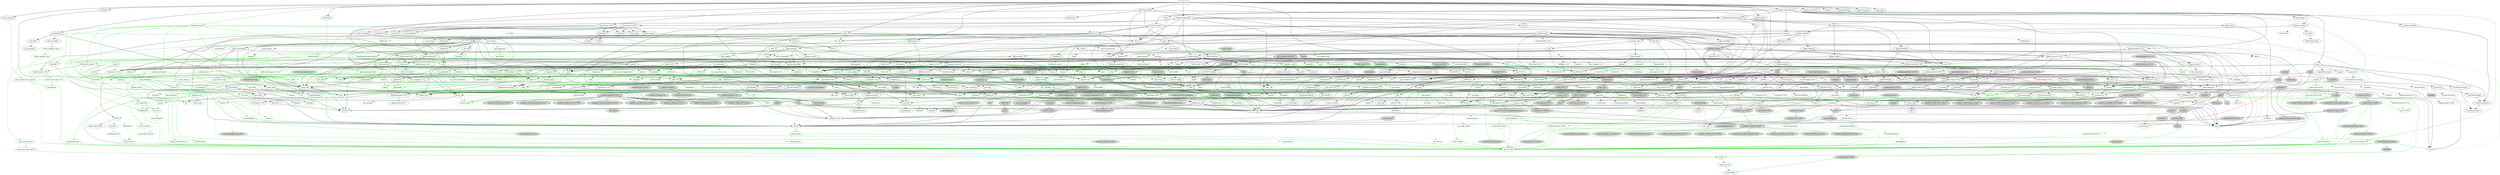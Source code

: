 digraph {
    0 [ label = "cat-gateway" shape = box]
    1 [ label = "anyhow" color = darkgreen]
    2 [ label = "base64 0.22.1" color = darkgreen]
    3 [ label = "bb8" ]
    4 [ label = "bb8-postgres" ]
    5 [ label = "bech32 0.11.0" ]
    6 [ label = "blake2b_simd" ]
    7 [ label = "build-info" ]
    8 [ label = "build-info-build" color = green3]
    9 [ label = "bytes" color = darkgreen]
    10 [ label = "cardano-blockchain-types" ]
    11 [ label = "cardano-chain-follower" ]
    12 [ label = "catalyst-signed-doc" ]
    13 [ label = "catalyst-types" ]
    14 [ label = "chrono" color = darkgreen]
    15 [ label = "clap" ]
    16 [ label = "const_format" ]
    17 [ label = "cpu-time" ]
    18 [ label = "crossbeam-skiplist" ]
    19 [ label = "darling" color = darkgreen]
    20 [ label = "dashmap 6.1.0" ]
    21 [ label = "derive_more 2.0.1" ]
    22 [ label = "dotenvy" ]
    23 [ label = "duration-string" ]
    24 [ label = "ed25519-dalek" ]
    25 [ label = "futures" ]
    26 [ label = "gethostname" ]
    27 [ label = "handlebars" ]
    28 [ label = "hex" ]
    29 [ label = "jsonschema 0.26.2" ]
    30 [ label = "local-ip-address" ]
    31 [ label = "memory-stats" ]
    32 [ label = "mime" color = darkgreen]
    33 [ label = "minijinja" ]
    34 [ label = "moka" ]
    35 [ label = "num-bigint 0.4.6" color = darkgreen]
    36 [ label = "num-traits" color = darkgreen]
    37 [ label = "openssl" ]
    38 [ label = "pallas" ]
    39 [ label = "pallas-traverse 0.30.1" ]
    40 [ label = "panic-message" ]
    41 [ label = "poem" ]
    42 [ label = "poem-openapi" ]
    43 [ label = "poem-openapi-derive" color = green3]
    44 [ label = "prometheus" ]
    45 [ label = "rand 0.8.5" ]
    46 [ label = "rayon" ]
    47 [ label = "rbac-registration" ]
    48 [ label = "regex" color = darkgreen]
    49 [ label = "rust-embed" ]
    50 [ label = "scylla" ]
    51 [ label = "serde" color = darkgreen]
    52 [ label = "serde_json" color = darkgreen]
    53 [ label = "stats_alloc" ]
    54 [ label = "strum" ]
    55 [ label = "strum_macros" color = green3]
    56 [ label = "thiserror 1.0.69" color = darkgreen]
    57 [ label = "tokio" ]
    58 [ label = "tokio-postgres" ]
    59 [ label = "tracing" ]
    60 [ label = "tracing-subscriber" ]
    61 [ label = "ulid" ]
    62 [ label = "url" color = darkgreen]
    63 [ label = "uuid" ]
    64 [ label = "async-trait" color = green3]
    65 [ label = "futures-util" ]
    66 [ label = "parking_lot" ]
    67 [ label = "arrayref" ]
    68 [ label = "arrayvec" ]
    69 [ label = "constant_time_eq" ]
    70 [ label = "bincode" color = darkgreen]
    71 [ label = "build-info-common" color = darkgreen]
    72 [ label = "build-info-proc" color = green3]
    73 [ label = "cargo_metadata" color = green3]
    74 [ label = "git2" color = green3, style = dashed]
    75 [ label = "glob" color = darkgreen]
    76 [ label = "pretty_assertions" color = green3]
    77 [ label = "rustc_version" color = green3]
    78 [ label = "zstd" color = darkgreen]
    79 [ label = "cbork-utils" ]
    80 [ label = "dirs" ]
    81 [ label = "minicbor 0.25.1" ]
    82 [ label = "ouroboros" ]
    83 [ label = "crossbeam-channel" ]
    84 [ label = "crossbeam-epoch" ]
    85 [ label = "hickory-resolver" ]
    86 [ label = "http 1.3.1" color = darkgreen]
    87 [ label = "humantime" ]
    88 [ label = "logcall" color = green3]
    89 [ label = "memx" ]
    90 [ label = "mithril-client" ]
    91 [ label = "pallas-crypto 0.30.1" ]
    92 [ label = "pallas-hardano 0.30.1" ]
    93 [ label = "tar" ]
    94 [ label = "tracing-log" ]
    95 [ label = "ureq" ]
    96 [ label = "brotli" ]
    97 [ label = "coset" ]
    98 [ label = "jsonpath-rust" ]
    99 [ label = "jsonschema 0.28.3" ]
    100 [ label = "base64-url" ]
    101 [ label = "displaydoc" color = green3]
    102 [ label = "fluent-uri" ]
    103 [ label = "fmmap" ]
    104 [ label = "once_cell" color = darkgreen]
    105 [ label = "orx-concurrent-vec" ]
    106 [ label = "thiserror 2.0.12" color = darkgreen]
    107 [ label = "android-tzdata" color = darkgreen, style = "dashed,filled", fillcolor = lightgrey]
    108 [ label = "iana-time-zone" color = darkgreen, style = "dashed,filled", fillcolor = lightgrey]
    109 [ label = "js-sys" color = darkgreen, style = filled, fillcolor = lightgrey]
    110 [ label = "wasm-bindgen" color = darkgreen, style = filled, fillcolor = lightgrey]
    111 [ label = "windows-link" color = darkgreen, style = filled, fillcolor = lightgrey]
    112 [ label = "clap_builder" ]
    113 [ label = "clap_derive" color = green3, style = dashed]
    114 [ label = "const_format_proc_macros" color = green3]
    115 [ label = "libc" color = darkgreen]
    116 [ label = "winapi" style = filled, fillcolor = lightgrey]
    117 [ label = "crossbeam-utils" ]
    118 [ label = "darling_core" color = darkgreen]
    119 [ label = "darling_macro" color = green3]
    120 [ label = "cfg-if" color = darkgreen]
    121 [ label = "hashbrown 0.14.5" ]
    122 [ label = "lock_api" ]
    123 [ label = "parking_lot_core" ]
    124 [ label = "derive_more-impl 2.0.1" color = green3]
    125 [ label = "curve25519-dalek" ]
    126 [ label = "ed25519" ]
    127 [ label = "rand_core 0.6.4" color = darkgreen]
    128 [ label = "sha2" color = darkgreen]
    129 [ label = "subtle" color = darkgreen]
    130 [ label = "zeroize" ]
    131 [ label = "futures-channel" ]
    132 [ label = "futures-core" ]
    133 [ label = "futures-executor" style = dashed]
    134 [ label = "futures-io" ]
    135 [ label = "futures-sink" ]
    136 [ label = "futures-task" ]
    137 [ label = "rustix 0.38.44" style = filled, fillcolor = lightgrey]
    138 [ label = "windows-targets 0.52.6" color = darkgreen, style = filled, fillcolor = lightgrey]
    139 [ label = "derive_builder" ]
    140 [ label = "log" color = darkgreen]
    141 [ label = "num-order" ]
    142 [ label = "pest" color = darkgreen]
    143 [ label = "pest_derive" color = green3]
    144 [ label = "ahash" ]
    145 [ label = "bytecount" ]
    146 [ label = "email_address" ]
    147 [ label = "fancy-regex" ]
    148 [ label = "fraction" ]
    149 [ label = "idna" color = darkgreen]
    150 [ label = "itoa" color = darkgreen]
    151 [ label = "num-cmp" ]
    152 [ label = "percent-encoding" color = darkgreen]
    153 [ label = "referencing 0.26.2" ]
    154 [ label = "regex-syntax 0.8.5" color = darkgreen]
    155 [ label = "reqwest" ]
    156 [ label = "uuid-simd" ]
    157 [ label = "neli" style = filled, fillcolor = lightgrey]
    158 [ label = "windows-sys 0.59.0" color = darkgreen, style = filled, fillcolor = lightgrey]
    159 [ label = "windows-sys 0.52.0" style = filled, fillcolor = lightgrey]
    160 [ label = "async-lock" style = dashed]
    161 [ label = "event-listener" style = dashed]
    162 [ label = "loom" style = filled, fillcolor = lightgrey]
    163 [ label = "portable-atomic" ]
    164 [ label = "smallvec" color = darkgreen]
    165 [ label = "tagptr" ]
    166 [ label = "num-integer" color = darkgreen]
    167 [ label = "autocfg" color = green3]
    168 [ label = "bitflags 2.9.0" color = darkgreen]
    169 [ label = "foreign-types" ]
    170 [ label = "openssl-macros" color = green3]
    171 [ label = "openssl-sys" ]
    172 [ label = "pallas-addresses 0.30.1" ]
    173 [ label = "pallas-codec 0.30.1" ]
    174 [ label = "pallas-configs" ]
    175 [ label = "pallas-network 0.30.1" ]
    176 [ label = "pallas-primitives 0.30.1" ]
    177 [ label = "pallas-txbuilder" ]
    178 [ label = "pallas-utxorpc" ]
    179 [ label = "itertools 0.13.0" ]
    180 [ label = "paste" color = green3]
    181 [ label = "async-compression" style = dashed]
    182 [ label = "cookie" style = dashed]
    183 [ label = "headers" ]
    184 [ label = "http-body-util" ]
    185 [ label = "hyper 1.6.0" ]
    186 [ label = "hyper-util" ]
    187 [ label = "mime_guess" style = dashed]
    188 [ label = "multer" style = dashed]
    189 [ label = "nix" style = filled, fillcolor = lightgrey]
    190 [ label = "opentelemetry 0.27.1" style = dashed]
    191 [ label = "opentelemetry-prometheus" style = dashed]
    192 [ label = "pin-project-lite" ]
    193 [ label = "poem-derive" color = green3]
    194 [ label = "quick-xml" ]
    195 [ label = "rfc7239" ]
    196 [ label = "serde_urlencoded" ]
    197 [ label = "serde_yaml" color = darkgreen]
    198 [ label = "sync_wrapper 1.0.2" ]
    199 [ label = "tempfile" color = darkgreen]
    200 [ label = "time" style = dashed]
    201 [ label = "tokio-stream" ]
    202 [ label = "tokio-util" ]
    203 [ label = "wildmatch" ]
    204 [ label = "derive_more 1.0.0" color = darkgreen]
    205 [ label = "indexmap 2.8.0" color = darkgreen]
    206 [ label = "proc-macro-crate" color = green3]
    207 [ label = "proc-macro2" color = darkgreen]
    208 [ label = "quote" color = darkgreen]
    209 [ label = "syn 2.0.100" color = darkgreen]
    210 [ label = "fnv" color = darkgreen]
    211 [ label = "lazy_static" ]
    212 [ label = "memchr" color = darkgreen]
    213 [ label = "protobuf" style = dashed]
    214 [ label = "rand_chacha 0.3.1" ]
    215 [ label = "either" color = darkgreen]
    216 [ label = "rayon-core" ]
    217 [ label = "c509-certificate" ]
    218 [ label = "der-parser" ]
    219 [ label = "oid-registry" ]
    220 [ label = "x509-cert" ]
    221 [ label = "aho-corasick" color = darkgreen, style = dashed]
    222 [ label = "regex-automata 0.4.9" color = darkgreen]
    223 [ label = "rust-embed-impl" color = green3]
    224 [ label = "rust-embed-utils" color = darkgreen]
    225 [ label = "walkdir" color = darkgreen]
    226 [ label = "arc-swap" ]
    227 [ label = "byteorder" ]
    228 [ label = "dashmap 5.5.3" ]
    229 [ label = "histogram" ]
    230 [ label = "lz4_flex" ]
    231 [ label = "rand_pcg" ]
    232 [ label = "scylla-cql" ]
    233 [ label = "scylla-macros" color = green3]
    234 [ label = "snap" ]
    235 [ label = "socket2" ]
    236 [ label = "tokio-openssl" style = dashed]
    237 [ label = "serde_derive" color = green3]
    238 [ label = "ryu" color = darkgreen]
    239 [ label = "heck 0.5.0" color = green3]
    240 [ label = "rustversion" color = red]
    241 [ label = "thiserror-impl 1.0.69" color = green3]
    242 [ label = "backtrace" style = filled, fillcolor = lightgrey]
    243 [ label = "mio" style = dashed]
    244 [ label = "signal-hook-registry" style = "dashed,filled", fillcolor = lightgrey]
    245 [ label = "tokio-macros" color = green3, style = dashed]
    246 [ label = "fallible-iterator" ]
    247 [ label = "phf" ]
    248 [ label = "postgres-protocol" ]
    249 [ label = "postgres-types" ]
    250 [ label = "rand 0.9.0" ]
    251 [ label = "whoami" ]
    252 [ label = "tracing-attributes" color = green3, style = dashed]
    253 [ label = "tracing-core" ]
    254 [ label = "matchers" style = dashed]
    255 [ label = "nu-ansi-term" style = dashed]
    256 [ label = "sharded-slab" style = dashed]
    257 [ label = "thread_local" style = dashed]
    258 [ label = "tracing-serde" style = dashed]
    259 [ label = "web-time" style = filled, fillcolor = lightgrey]
    260 [ label = "form_urlencoded" color = darkgreen]
    261 [ label = "getrandom 0.3.2" color = darkgreen, style = dashed]
    262 [ label = "futures-macro" color = green3, style = dashed]
    263 [ label = "pin-utils" ]
    264 [ label = "slab" style = dashed]
    265 [ label = "semver" color = darkgreen]
    266 [ label = "proc-macro-error2" color = green3]
    267 [ label = "camino" color = green3]
    268 [ label = "cargo-platform" color = green3]
    269 [ label = "libgit2-sys" color = green3, style = dashed]
    270 [ label = "diff" color = green3]
    271 [ label = "yansi" color = green3]
    272 [ label = "zstd-safe" color = darkgreen]
    273 [ label = "dirs-sys" ]
    274 [ label = "half 2.5.0" ]
    275 [ label = "minicbor-derive 0.15.3" color = green3, style = dashed]
    276 [ label = "aliasable" ]
    277 [ label = "ouroboros_macro" color = green3]
    278 [ label = "static_assertions" ]
    279 [ label = "hickory-proto" ]
    280 [ label = "ipconfig" style = "dashed,filled", fillcolor = lightgrey]
    281 [ label = "lru-cache" ]
    282 [ label = "resolv-conf" style = dashed]
    283 [ label = "rustls 0.21.12" style = dashed]
    284 [ label = "tokio-rustls 0.24.1" style = dashed]
    285 [ label = "proc-macro-error" color = green3]
    286 [ label = "cpufeatures" color = darkgreen, style = filled, fillcolor = lightgrey]
    287 [ label = "async-recursion" color = green3]
    288 [ label = "flate2" style = dashed]
    289 [ label = "flume" style = dashed]
    290 [ label = "getrandom 0.2.15" color = darkgreen]
    291 [ label = "mithril-common" style = filled, fillcolor = lightgrey]
    292 [ label = "slog" ]
    293 [ label = "cryptoxide" ]
    294 [ label = "binary-layout" ]
    295 [ label = "tap" ]
    296 [ label = "filetime" ]
    297 [ label = "xattr" style = "dashed,filled", fillcolor = lightgrey]
    298 [ label = "rustls 0.23.25" style = dashed]
    299 [ label = "rustls-native-certs 0.7.3" style = dashed]
    300 [ label = "rustls-pki-types" style = dashed]
    301 [ label = "webpki-roots" style = dashed]
    302 [ label = "alloc-no-stdlib" ]
    303 [ label = "alloc-stdlib" style = dashed]
    304 [ label = "brotli-decompressor" ]
    305 [ label = "ciborium" ]
    306 [ label = "ciborium-io" ]
    307 [ label = "referencing 0.28.3" ]
    308 [ label = "borrow-or-share" ]
    309 [ label = "ref-cast" ]
    310 [ label = "enum_dispatch" color = green3]
    311 [ label = "fs4" style = dashed]
    312 [ label = "memmap2" ]
    313 [ label = "parse-display" ]
    314 [ label = "orx-concurrent-option" ]
    315 [ label = "orx-fixed-vec" ]
    316 [ label = "orx-pinned-concurrent-col" ]
    317 [ label = "orx-pinned-vec" ]
    318 [ label = "orx-pseudo-default" ]
    319 [ label = "orx-split-vec" ]
    320 [ label = "thiserror-impl 2.0.12" color = green3]
    321 [ label = "android_system_properties" color = darkgreen, style = "dashed,filled", fillcolor = lightgrey]
    322 [ label = "core-foundation-sys" color = darkgreen, style = "dashed,filled", fillcolor = lightgrey]
    323 [ label = "iana-time-zone-haiku" color = darkgreen, style = "dashed,filled", fillcolor = lightgrey]
    324 [ label = "windows-core 0.61.0" color = darkgreen, style = "dashed,filled", fillcolor = lightgrey]
    325 [ label = "wasm-bindgen-macro" color = green3, style = filled, fillcolor = lightgrey]
    326 [ label = "anstream" style = dashed]
    327 [ label = "anstyle" ]
    328 [ label = "clap_lex" ]
    329 [ label = "strsim" color = darkgreen, style = dashed]
    330 [ label = "unicode-xid" color = green3]
    331 [ label = "winapi-i686-pc-windows-gnu" style = filled, fillcolor = lightgrey]
    332 [ label = "winapi-x86_64-pc-windows-gnu" style = filled, fillcolor = lightgrey]
    333 [ label = "ident_case" color = darkgreen]
    334 [ label = "allocator-api2" style = dashed]
    335 [ label = "scopeguard" ]
    336 [ label = "redox_syscall" style = filled, fillcolor = lightgrey]
    337 [ label = "curve25519-dalek-derive" color = green3, style = filled, fillcolor = lightgrey]
    338 [ label = "digest 0.10.7" color = darkgreen]
    339 [ label = "fiat-crypto" style = filled, fillcolor = lightgrey]
    340 [ label = "pkcs8" style = dashed]
    341 [ label = "signature" ]
    342 [ label = "zeroize_derive" color = green3, style = dashed]
    343 [ label = "errno" color = darkgreen, style = filled, fillcolor = lightgrey]
    344 [ label = "linux-raw-sys 0.4.15" style = filled, fillcolor = lightgrey]
    345 [ label = "windows_aarch64_gnullvm 0.52.6" color = darkgreen, style = filled, fillcolor = lightgrey]
    346 [ label = "windows_aarch64_msvc 0.52.6" color = darkgreen, style = filled, fillcolor = lightgrey]
    347 [ label = "windows_i686_gnu 0.52.6" color = darkgreen, style = filled, fillcolor = lightgrey]
    348 [ label = "windows_i686_gnullvm 0.52.6" color = darkgreen, style = filled, fillcolor = lightgrey]
    349 [ label = "windows_i686_msvc 0.52.6" color = darkgreen, style = filled, fillcolor = lightgrey]
    350 [ label = "windows_x86_64_gnu 0.52.6" color = darkgreen, style = filled, fillcolor = lightgrey]
    351 [ label = "windows_x86_64_gnullvm 0.52.6" color = darkgreen, style = filled, fillcolor = lightgrey]
    352 [ label = "windows_x86_64_msvc 0.52.6" color = darkgreen, style = filled, fillcolor = lightgrey]
    353 [ label = "derive_builder_macro" color = green3]
    354 [ label = "num-modular" ]
    355 [ label = "ucd-trie" color = darkgreen]
    356 [ label = "pest_generator" color = green3]
    357 [ label = "version_check" color = green3]
    358 [ label = "zerocopy 0.7.35" ]
    359 [ label = "bit-set" ]
    360 [ label = "num" ]
    361 [ label = "idna_adapter" color = darkgreen]
    362 [ label = "utf8_iter" color = darkgreen]
    363 [ label = "encoding_rs" style = dashed]
    364 [ label = "h2 0.4.8" style = dashed]
    365 [ label = "http-body 1.0.1" ]
    366 [ label = "hyper-rustls" style = "dashed,filled", fillcolor = lightgrey]
    367 [ label = "ipnet" ]
    368 [ label = "quinn" style = "dashed,filled", fillcolor = lightgrey]
    369 [ label = "rustls-native-certs 0.8.1" style = "dashed,filled", fillcolor = lightgrey]
    370 [ label = "rustls-pemfile 2.2.0" style = dashed]
    371 [ label = "system-configuration" style = "dashed,filled", fillcolor = lightgrey]
    372 [ label = "tokio-rustls 0.26.2" style = "dashed,filled", fillcolor = lightgrey]
    373 [ label = "tower 0.5.2" style = filled, fillcolor = lightgrey]
    374 [ label = "tower-service" ]
    375 [ label = "wasm-bindgen-futures" style = filled, fillcolor = lightgrey]
    376 [ label = "wasm-streams" style = "dashed,filled", fillcolor = lightgrey]
    377 [ label = "web-sys" style = filled, fillcolor = lightgrey]
    378 [ label = "windows-registry" style = filled, fillcolor = lightgrey]
    379 [ label = "outref" ]
    380 [ label = "vsimd" ]
    381 [ label = "neli-proc-macros" color = green3, style = filled, fillcolor = lightgrey]
    382 [ label = "event-listener-strategy" style = dashed]
    383 [ label = "concurrent-queue" style = dashed]
    384 [ label = "parking" style = "dashed,filled", fillcolor = lightgrey]
    385 [ label = "generator" style = filled, fillcolor = lightgrey]
    386 [ label = "scoped-tls" style = filled, fillcolor = lightgrey]
    387 [ label = "foreign-types-shared" ]
    388 [ label = "cc" color = green3]
    389 [ label = "openssl-src" color = green3, style = dashed]
    390 [ label = "pkg-config" color = green3]
    391 [ label = "vcpkg" color = green3]
    392 [ label = "base58" ]
    393 [ label = "bech32 0.9.1" ]
    394 [ label = "crc" ]
    395 [ label = "minicbor 0.20.0" ]
    396 [ label = "num-rational" ]
    397 [ label = "serde_with 3.12.0" ]
    398 [ label = "criterion" ]
    399 [ label = "pallas-wallet" ]
    400 [ label = "pallas-applying" ]
    401 [ label = "prost-types 0.13.5" ]
    402 [ label = "utxorpc-spec" ]
    403 [ label = "aes-gcm" style = dashed]
    404 [ label = "hkdf" style = dashed]
    405 [ label = "hmac" ]
    406 [ label = "base64 0.21.7" ]
    407 [ label = "headers-core" ]
    408 [ label = "httpdate" ]
    409 [ label = "sha1" ]
    410 [ label = "httparse" style = dashed]
    411 [ label = "want" style = dashed]
    412 [ label = "unicase" color = darkgreen, style = dashed]
    413 [ label = "spin" style = dashed]
    414 [ label = "cfg_aliases" color = green3, style = filled, fillcolor = lightgrey]
    415 [ label = "opentelemetry 0.24.0" style = dashed]
    416 [ label = "opentelemetry_sdk" style = dashed]
    417 [ label = "uncased" ]
    418 [ label = "unsafe-libyaml" color = darkgreen]
    419 [ label = "fastrand" color = darkgreen]
    420 [ label = "rustix 1.0.5" color = darkgreen, style = filled, fillcolor = lightgrey]
    421 [ label = "deranged" style = dashed]
    422 [ label = "num-conv" color = darkgreen, style = dashed]
    423 [ label = "powerfmt" style = dashed]
    424 [ label = "time-core" color = darkgreen, style = dashed]
    425 [ label = "time-macros" color = green3, style = dashed]
    426 [ label = "derive_more-impl 1.0.0" color = green3]
    427 [ label = "equivalent" color = darkgreen]
    428 [ label = "hashbrown 0.15.2" color = darkgreen]
    429 [ label = "toml_edit" color = green3]
    430 [ label = "unicode-ident" color = darkgreen]
    431 [ label = "ppv-lite86" ]
    432 [ label = "crossbeam-deque" ]
    433 [ label = "asn1-rs" ]
    434 [ label = "bimap" ]
    435 [ label = "oid" ]
    436 [ label = "nom" ]
    437 [ label = "rusticata-macros" ]
    438 [ label = "const-oid" ]
    439 [ label = "der" ]
    440 [ label = "spki" ]
    441 [ label = "tls_codec" style = dashed]
    442 [ label = "same-file" color = darkgreen]
    443 [ label = "winapi-util" color = darkgreen, style = filled, fillcolor = lightgrey]
    444 [ label = "twox-hash" style = dashed]
    445 [ label = "bigdecimal" style = dashed]
    446 [ label = "num-bigint 0.3.3" style = dashed]
    447 [ label = "secrecy" style = dashed]
    448 [ label = "stable_deref_trait" color = darkgreen]
    449 [ label = "yoke" color = darkgreen]
    450 [ label = "addr2line" style = filled, fillcolor = lightgrey]
    451 [ label = "miniz_oxide" ]
    452 [ label = "object" style = filled, fillcolor = lightgrey]
    453 [ label = "rustc-demangle" style = filled, fillcolor = lightgrey]
    454 [ label = "wasi 0.11.0+wasi-snapshot-preview1" color = darkgreen, style = filled, fillcolor = lightgrey]
    455 [ label = "phf_shared" ]
    456 [ label = "md-5" ]
    457 [ label = "stringprep" ]
    458 [ label = "rand_chacha 0.9.0" style = dashed]
    459 [ label = "rand_core 0.9.3" ]
    460 [ label = "zerocopy 0.8.24" ]
    461 [ label = "wasite" style = filled, fillcolor = lightgrey]
    462 [ label = "valuable" style = "dashed,filled", fillcolor = lightgrey]
    463 [ label = "regex-automata 0.1.10" style = dashed]
    464 [ label = "overload" style = dashed]
    465 [ label = "r-efi" color = darkgreen, style = "dashed,filled", fillcolor = lightgrey]
    466 [ label = "wasi 0.14.2+wasi-0.2.4" color = darkgreen, style = "dashed,filled", fillcolor = lightgrey]
    467 [ label = "proc-macro-error-attr2" color = green3]
    468 [ label = "libz-sys" color = green3, style = dashed]
    469 [ label = "zstd-sys" color = darkgreen]
    470 [ label = "option-ext" ]
    471 [ label = "redox_users" style = filled, fillcolor = lightgrey]
    472 [ label = "windows-sys 0.48.0" style = filled, fillcolor = lightgrey]
    473 [ label = "crunchy" style = filled, fillcolor = lightgrey]
    474 [ label = "heck 0.4.1" color = green3]
    475 [ label = "proc-macro2-diagnostics" color = green3]
    476 [ label = "data-encoding" ]
    477 [ label = "enum-as-inner" color = green3]
    478 [ label = "rustls-pemfile 1.0.4" style = dashed]
    479 [ label = "tinyvec" ]
    480 [ label = "widestring" style = "dashed,filled", fillcolor = lightgrey]
    481 [ label = "winreg" style = "dashed,filled", fillcolor = lightgrey]
    482 [ label = "linked-hash-map" ]
    483 [ label = "hostname" style = dashed]
    484 [ label = "ring" style = dashed]
    485 [ label = "rustls-webpki 0.101.7" style = dashed]
    486 [ label = "sct" style = dashed]
    487 [ label = "proc-macro-error-attr" color = green3]
    488 [ label = "syn 1.0.109" color = green3]
    489 [ label = "crc32fast" style = dashed]
    490 [ label = "nanorand" style = dashed]
    491 [ label = "blake2 0.10.6" style = filled, fillcolor = lightgrey]
    492 [ label = "ckb-merkle-mountain-range" style = filled, fillcolor = lightgrey]
    493 [ label = "fixed" style = filled, fillcolor = lightgrey]
    494 [ label = "kes-summed-ed25519" style = filled, fillcolor = lightgrey]
    495 [ label = "mithril-build-script" color = green3, style = filled, fillcolor = lightgrey]
    496 [ label = "mithril-stm" style = filled, fillcolor = lightgrey]
    497 [ label = "pallas-addresses 0.31.0" style = "dashed,filled", fillcolor = lightgrey]
    498 [ label = "pallas-codec 0.31.0" style = "dashed,filled", fillcolor = lightgrey]
    499 [ label = "pallas-hardano 0.31.0" style = "dashed,filled", fillcolor = lightgrey]
    500 [ label = "pallas-network 0.31.0" style = "dashed,filled", fillcolor = lightgrey]
    501 [ label = "pallas-primitives 0.31.0" style = "dashed,filled", fillcolor = lightgrey]
    502 [ label = "pallas-traverse 0.31.0" style = "dashed,filled", fillcolor = lightgrey]
    503 [ label = "serde_bytes" style = filled, fillcolor = lightgrey]
    504 [ label = "typetag" style = filled, fillcolor = lightgrey]
    505 [ label = "doc-comment" ]
    506 [ label = "libredox" style = filled, fillcolor = lightgrey]
    507 [ label = "rustls-webpki 0.103.1" style = dashed]
    508 [ label = "openssl-probe" style = "dashed,filled", fillcolor = lightgrey]
    509 [ label = "schannel" style = "dashed,filled", fillcolor = lightgrey]
    510 [ label = "security-framework 2.11.1" style = "dashed,filled", fillcolor = lightgrey]
    511 [ label = "ciborium-ll" ]
    512 [ label = "ref-cast-impl" color = green3]
    513 [ label = "parse-display-derive" color = green3]
    514 [ label = "orx-iterable" ]
    515 [ label = "windows-implement 0.60.0" color = green3, style = "dashed,filled", fillcolor = lightgrey]
    516 [ label = "windows-interface 0.59.1" color = green3, style = "dashed,filled", fillcolor = lightgrey]
    517 [ label = "windows-result 0.3.2" color = darkgreen, style = filled, fillcolor = lightgrey]
    518 [ label = "windows-strings 0.4.0" color = darkgreen, style = "dashed,filled", fillcolor = lightgrey]
    519 [ label = "wasm-bindgen-macro-support" color = green3, style = filled, fillcolor = lightgrey]
    520 [ label = "anstyle-parse" style = dashed]
    521 [ label = "anstyle-query" style = dashed]
    522 [ label = "anstyle-wincon" style = "dashed,filled", fillcolor = lightgrey]
    523 [ label = "colorchoice" style = dashed]
    524 [ label = "is_terminal_polyfill" style = dashed]
    525 [ label = "utf8parse" style = dashed]
    526 [ label = "block-buffer" color = darkgreen, style = dashed]
    527 [ label = "crypto-common" color = darkgreen]
    528 [ label = "derive_builder_core" color = green3]
    529 [ label = "pest_meta" color = green3]
    530 [ label = "zerocopy-derive 0.7.35" color = green3, style = filled, fillcolor = lightgrey]
    531 [ label = "bit-vec" ]
    532 [ label = "num-complex" ]
    533 [ label = "num-iter" ]
    534 [ label = "icu_normalizer" color = darkgreen]
    535 [ label = "icu_properties" color = darkgreen]
    536 [ label = "atomic-waker" style = dashed]
    537 [ label = "quinn-proto" style = "dashed,filled", fillcolor = lightgrey]
    538 [ label = "quinn-udp" style = "dashed,filled", fillcolor = lightgrey]
    539 [ label = "rustc-hash" style = "dashed,filled", fillcolor = lightgrey]
    540 [ label = "security-framework 3.2.0" style = "dashed,filled", fillcolor = lightgrey]
    541 [ label = "core-foundation 0.9.4" style = "dashed,filled", fillcolor = lightgrey]
    542 [ label = "system-configuration-sys" style = "dashed,filled", fillcolor = lightgrey]
    543 [ label = "tower-layer" ]
    544 [ label = "windows-strings 0.3.1" style = filled, fillcolor = lightgrey]
    545 [ label = "windows-targets 0.53.0" style = filled, fillcolor = lightgrey]
    546 [ label = "windows 0.58.0" style = filled, fillcolor = lightgrey]
    547 [ label = "jobserver" color = green3, style = dashed]
    548 [ label = "shlex" color = green3]
    549 [ label = "crc-catalog" ]
    550 [ label = "half 1.8.3" style = dashed]
    551 [ label = "minicbor-derive 0.13.0" color = green3, style = dashed]
    552 [ label = "indexmap 1.9.3" style = dashed]
    553 [ label = "serde_with_macros 3.12.0" color = green3, style = dashed]
    554 [ label = "anes" ]
    555 [ label = "cast" ]
    556 [ label = "criterion-plot" ]
    557 [ label = "is-terminal" ]
    558 [ label = "itertools 0.10.5" ]
    559 [ label = "oorandom" ]
    560 [ label = "plotters" style = dashed]
    561 [ label = "tinytemplate" ]
    562 [ label = "bip39" ]
    563 [ label = "ed25519-bip32" ]
    564 [ label = "prost 0.13.5" ]
    565 [ label = "pbjson" ]
    566 [ label = "pbjson-types" ]
    567 [ label = "prost 0.12.6" color = darkgreen]
    568 [ label = "tonic" ]
    569 [ label = "aead" style = dashed]
    570 [ label = "aes" style = dashed]
    571 [ label = "cipher" style = dashed]
    572 [ label = "ctr" style = dashed]
    573 [ label = "ghash" style = dashed]
    574 [ label = "try-lock" style = dashed]
    575 [ label = "linux-raw-sys 0.9.3" color = darkgreen, style = filled, fillcolor = lightgrey]
    576 [ label = "toml_datetime" color = green3]
    577 [ label = "winnow" color = green3, style = dashed]
    578 [ label = "asn1-rs-derive" color = green3]
    579 [ label = "asn1-rs-impl" color = green3]
    580 [ label = "minimal-lexical" ]
    581 [ label = "der_derive" color = green3, style = dashed]
    582 [ label = "flagset" style = dashed]
    583 [ label = "pem-rfc7468" style = dashed]
    584 [ label = "base64ct" style = dashed]
    585 [ label = "tls_codec_derive" color = green3, style = dashed]
    586 [ label = "libm" style = dashed]
    587 [ label = "yoke-derive" color = green3, style = dashed]
    588 [ label = "zerofrom" color = darkgreen]
    589 [ label = "gimli" style = filled, fillcolor = lightgrey]
    590 [ label = "adler2" ]
    591 [ label = "siphasher" ]
    592 [ label = "unicode-bidi" ]
    593 [ label = "unicode-normalization" ]
    594 [ label = "unicode-properties" ]
    595 [ label = "zerocopy-derive 0.8.24" color = green3, style = filled, fillcolor = lightgrey]
    596 [ label = "regex-syntax 0.6.29" style = dashed]
    597 [ label = "wit-bindgen-rt" color = darkgreen, style = "dashed,filled", fillcolor = lightgrey]
    598 [ label = "windows-targets 0.48.5" style = filled, fillcolor = lightgrey]
    599 [ label = "tinyvec_macros" style = dashed]
    600 [ label = "windows 0.52.0" style = "dashed,filled", fillcolor = lightgrey]
    601 [ label = "untrusted" style = dashed]
    602 [ label = "az" style = filled, fillcolor = lightgrey]
    603 [ label = "bytemuck" style = filled, fillcolor = lightgrey]
    604 [ label = "typenum" color = darkgreen]
    605 [ label = "blake2 0.9.2" style = filled, fillcolor = lightgrey]
    606 [ label = "rand_core 0.5.1" style = filled, fillcolor = lightgrey]
    607 [ label = "serde_with 2.3.3" style = "dashed,filled", fillcolor = lightgrey]
    608 [ label = "blst" style = filled, fillcolor = lightgrey]
    609 [ label = "pallas-crypto 0.31.0" style = "dashed,filled", fillcolor = lightgrey]
    610 [ label = "erased-serde" style = filled, fillcolor = lightgrey]
    611 [ label = "inventory" style = filled, fillcolor = lightgrey]
    612 [ label = "typetag-impl" color = green3, style = filled, fillcolor = lightgrey]
    613 [ label = "security-framework-sys" style = "dashed,filled", fillcolor = lightgrey]
    614 [ label = "structmeta" color = green3]
    615 [ label = "orx-self-or" ]
    616 [ label = "wasm-bindgen-backend" color = green3, style = filled, fillcolor = lightgrey]
    617 [ label = "wasm-bindgen-shared" color = green3, style = filled, fillcolor = lightgrey]
    618 [ label = "generic-array" color = darkgreen]
    619 [ label = "icu_collections" color = darkgreen]
    620 [ label = "icu_normalizer_data" color = darkgreen, style = dashed]
    621 [ label = "icu_provider" color = darkgreen]
    622 [ label = "utf16_iter" color = darkgreen]
    623 [ label = "write16" color = darkgreen]
    624 [ label = "zerovec" color = darkgreen]
    625 [ label = "icu_locid_transform" color = darkgreen, style = dashed]
    626 [ label = "icu_properties_data" color = darkgreen, style = dashed]
    627 [ label = "tinystr" color = darkgreen]
    628 [ label = "core-foundation 0.10.0" style = "dashed,filled", fillcolor = lightgrey]
    629 [ label = "windows_aarch64_gnullvm 0.53.0" style = filled, fillcolor = lightgrey]
    630 [ label = "windows_aarch64_msvc 0.53.0" style = filled, fillcolor = lightgrey]
    631 [ label = "windows_i686_gnu 0.53.0" style = filled, fillcolor = lightgrey]
    632 [ label = "windows_i686_gnullvm 0.53.0" style = filled, fillcolor = lightgrey]
    633 [ label = "windows_i686_msvc 0.53.0" style = filled, fillcolor = lightgrey]
    634 [ label = "windows_x86_64_gnu 0.53.0" style = filled, fillcolor = lightgrey]
    635 [ label = "windows_x86_64_gnullvm 0.53.0" style = filled, fillcolor = lightgrey]
    636 [ label = "windows_x86_64_msvc 0.53.0" style = filled, fillcolor = lightgrey]
    637 [ label = "windows-core 0.58.0" style = filled, fillcolor = lightgrey]
    638 [ label = "hashbrown 0.12.3" style = dashed]
    639 [ label = "hermit-abi 0.5.0" style = filled, fillcolor = lightgrey]
    640 [ label = "plotters-backend" style = dashed]
    641 [ label = "plotters-svg" style = dashed]
    642 [ label = "bitcoin_hashes" ]
    643 [ label = "prost-derive 0.13.5" color = green3, style = dashed]
    644 [ label = "pbjson-build" color = green3]
    645 [ label = "prost-build" color = green3]
    646 [ label = "prost-derive 0.12.6" color = green3, style = dashed]
    647 [ label = "async-stream" style = dashed]
    648 [ label = "axum" style = dashed]
    649 [ label = "h2 0.3.26" style = dashed]
    650 [ label = "http 0.2.12" ]
    651 [ label = "http-body 0.4.6" ]
    652 [ label = "hyper 0.14.32" style = dashed]
    653 [ label = "hyper-timeout" style = dashed]
    654 [ label = "pin-project" ]
    655 [ label = "tower 0.4.13" style = dashed]
    656 [ label = "inout" style = dashed]
    657 [ label = "opaque-debug" ]
    658 [ label = "polyval" style = dashed]
    659 [ label = "synstructure" color = green3]
    660 [ label = "zerofrom-derive" color = green3, style = dashed]
    661 [ label = "windows_aarch64_gnullvm 0.48.5" style = filled, fillcolor = lightgrey]
    662 [ label = "windows_aarch64_msvc 0.48.5" style = filled, fillcolor = lightgrey]
    663 [ label = "windows_i686_gnu 0.48.5" style = filled, fillcolor = lightgrey]
    664 [ label = "windows_i686_msvc 0.48.5" style = filled, fillcolor = lightgrey]
    665 [ label = "windows_x86_64_gnu 0.48.5" style = filled, fillcolor = lightgrey]
    666 [ label = "windows_x86_64_gnullvm 0.48.5" style = filled, fillcolor = lightgrey]
    667 [ label = "windows_x86_64_msvc 0.48.5" style = filled, fillcolor = lightgrey]
    668 [ label = "windows-core 0.52.0" style = "dashed,filled", fillcolor = lightgrey]
    669 [ label = "crypto-mac" style = filled, fillcolor = lightgrey]
    670 [ label = "digest 0.9.0" style = filled, fillcolor = lightgrey]
    671 [ label = "base64 0.13.1" style = "dashed,filled", fillcolor = lightgrey]
    672 [ label = "serde_with_macros 2.3.3" color = green3, style = "dashed,filled", fillcolor = lightgrey]
    673 [ label = "threadpool" style = filled, fillcolor = lightgrey]
    674 [ label = "typeid" style = filled, fillcolor = lightgrey]
    675 [ label = "structmeta-derive" color = green3]
    676 [ label = "bumpalo" color = green3, style = filled, fillcolor = lightgrey]
    677 [ label = "icu_locid" color = darkgreen]
    678 [ label = "icu_provider_macros" color = green3, style = dashed]
    679 [ label = "writeable" color = darkgreen]
    680 [ label = "zerovec-derive" color = green3, style = dashed]
    681 [ label = "icu_locid_transform_data" color = darkgreen, style = dashed]
    682 [ label = "windows-implement 0.58.0" color = green3, style = filled, fillcolor = lightgrey]
    683 [ label = "windows-interface 0.58.0" color = green3, style = filled, fillcolor = lightgrey]
    684 [ label = "windows-result 0.2.0" style = filled, fillcolor = lightgrey]
    685 [ label = "windows-strings 0.1.0" style = filled, fillcolor = lightgrey]
    686 [ label = "bitcoin-internals" ]
    687 [ label = "hex-conservative" ]
    688 [ label = "itertools 0.14.0" color = green3, style = dashed]
    689 [ label = "itertools 0.11.0" color = green3]
    690 [ label = "prost-types 0.12.6" color = green3]
    691 [ label = "itertools 0.12.1" color = green3]
    692 [ label = "multimap" color = green3]
    693 [ label = "petgraph" color = green3]
    694 [ label = "prettyplease" color = green3, style = dashed]
    695 [ label = "async-stream-impl" color = green3, style = dashed]
    696 [ label = "axum-core" style = dashed]
    697 [ label = "bitflags 1.3.2" style = dashed]
    698 [ label = "matchit" style = dashed]
    699 [ label = "sync_wrapper 0.1.2" style = dashed]
    700 [ label = "tokio-io-timeout" style = dashed]
    701 [ label = "pin-project-internal" color = green3]
    702 [ label = "universal-hash" style = dashed]
    703 [ label = "num_cpus" style = filled, fillcolor = lightgrey]
    704 [ label = "litemap" color = darkgreen]
    705 [ label = "fixedbitset" color = green3]
    706 [ label = "hermit-abi 0.3.9" style = filled, fillcolor = lightgrey]
    0 -> 4 [ ]
    0 -> 7 [ ]
    0 -> 8 [ color = green3]
    0 -> 11 [ ]
    0 -> 12 [ ]
    0 -> 16 [ ]
    0 -> 21 [ ]
    0 -> 22 [ ]
    0 -> 23 [ ]
    0 -> 26 [ ]
    0 -> 27 [ ]
    0 -> 29 [ ]
    0 -> 30 [ ]
    0 -> 31 [ ]
    0 -> 33 [ ]
    0 -> 40 [ ]
    0 -> 42 [ ]
    0 -> 47 [ ]
    0 -> 50 [ ]
    0 -> 53 [ ]
    0 -> 61 [ ]
    3 -> 64 [ color = green3]
    3 -> 65 [ ]
    3 -> 57 [ ]
    4 -> 3 [ ]
    4 -> 58 [ ]
    6 -> 67 [ ]
    6 -> 68 [ ]
    6 -> 69 [ ]
    7 -> 72 [ color = green3]
    8 -> 1 [ color = green3]
    8 -> 2 [ color = green3]
    8 -> 70 [ color = green3]
    8 -> 71 [ color = green3]
    8 -> 73 [ color = green3]
    8 -> 74 [ color = green3, style = dotted]
    8 -> 75 [ color = green3]
    8 -> 76 [ color = green3]
    8 -> 77 [ color = green3]
    8 -> 78 [ color = green3]
    10 -> 13 [ ]
    10 -> 79 [ ]
    10 -> 20 [ ]
    10 -> 80 [ ]
    10 -> 82 [ ]
    10 -> 38 [ ]
    10 -> 54 [ ]
    11 -> 10 [ ]
    11 -> 17 [ ]
    11 -> 18 [ ]
    11 -> 85 [ ]
    11 -> 87 [ ]
    11 -> 88 [ color = green3]
    11 -> 89 [ ]
    11 -> 90 [ ]
    11 -> 34 [ ]
    11 -> 92 [ ]
    11 -> 95 [ ]
    12 -> 1 [ ]
    12 -> 96 [ ]
    12 -> 13 [ ]
    12 -> 15 [ ]
    12 -> 97 [ ]
    12 -> 25 [ ]
    12 -> 98 [ ]
    12 -> 99 [ ]
    12 -> 54 [ ]
    13 -> 100 [ ]
    13 -> 6 [ ]
    13 -> 14 [ ]
    13 -> 101 [ color = green3]
    13 -> 24 [ ]
    13 -> 102 [ ]
    13 -> 103 [ ]
    13 -> 81 [ ]
    13 -> 105 [ ]
    13 -> 91 [ ]
    13 -> 106 [ ]
    13 -> 59 [ ]
    13 -> 63 [ ]
    14 -> 107 [ color = darkgreen, arrowType = empty, fillcolor = lightgrey, style = dotted]
    14 -> 108 [ color = darkgreen, arrowType = empty, fillcolor = lightgrey, style = dotted]
    14 -> 36 [ color = darkgreen]
    14 -> 51 [ color = darkgreen, style = dotted]
    15 -> 112 [ ]
    15 -> 113 [ color = green3, style = dotted]
    16 -> 114 [ color = green3]
    17 -> 115 [ arrowType = empty, fillcolor = lightgrey]
    17 -> 116 [ arrowType = empty, fillcolor = lightgrey]
    18 -> 84 [ ]
    19 -> 119 [ color = green3]
    20 -> 121 [ ]
    20 -> 122 [ ]
    20 -> 123 [ ]
    20 -> 46 [ style = dotted]
    21 -> 124 [ color = green3]
    24 -> 125 [ ]
    24 -> 126 [ ]
    24 -> 128 [ ]
    25 -> 133 [ style = dotted]
    26 -> 137 [ arrowType = empty, fillcolor = lightgrey]
    27 -> 139 [ ]
    27 -> 141 [ ]
    27 -> 143 [ color = green3]
    27 -> 52 [ ]
    29 -> 145 [ ]
    29 -> 146 [ ]
    29 -> 147 [ ]
    29 -> 148 [ ]
    29 -> 151 [ ]
    29 -> 153 [ ]
    29 -> 155 [ style = dotted]
    29 -> 156 [ ]
    30 -> 157 [ arrowType = empty, fillcolor = lightgrey]
    30 -> 56 [ ]
    30 -> 158 [ arrowType = empty, fillcolor = lightgrey]
    31 -> 115 [ arrowType = empty, fillcolor = lightgrey]
    31 -> 159 [ arrowType = empty, fillcolor = lightgrey]
    33 -> 51 [ ]
    34 -> 160 [ style = dotted]
    34 -> 83 [ ]
    34 -> 84 [ ]
    34 -> 65 [ style = dotted]
    34 -> 162 [ arrowType = empty, fillcolor = lightgrey]
    34 -> 66 [ ]
    34 -> 163 [ ]
    34 -> 77 [ color = green3, arrowType = empty, fillcolor = lightgrey]
    34 -> 165 [ ]
    34 -> 56 [ ]
    34 -> 63 [ ]
    35 -> 166 [ color = darkgreen]
    36 -> 167 [ color = green3]
    37 -> 168 [ ]
    37 -> 120 [ ]
    37 -> 169 [ ]
    37 -> 104 [ ]
    37 -> 170 [ color = green3]
    37 -> 171 [ ]
    38 -> 174 [ ]
    38 -> 175 [ ]
    38 -> 177 [ ]
    38 -> 178 [ ]
    39 -> 179 [ ]
    39 -> 172 [ ]
    39 -> 176 [ ]
    39 -> 180 [ color = green3]
    41 -> 181 [ style = dotted]
    41 -> 14 [ style = dotted]
    41 -> 182 [ style = dotted]
    41 -> 183 [ ]
    41 -> 28 [ style = dotted]
    41 -> 184 [ ]
    41 -> 186 [ ]
    41 -> 187 [ style = dotted]
    41 -> 188 [ style = dotted]
    41 -> 189 [ arrowType = empty, fillcolor = lightgrey]
    41 -> 190 [ style = dotted]
    41 -> 191 [ style = dotted]
    41 -> 193 [ color = green3]
    41 -> 194 [ style = dotted]
    41 -> 48 [ ]
    41 -> 195 [ ]
    41 -> 49 [ style = dotted]
    41 -> 52 [ ]
    41 -> 196 [ ]
    41 -> 197 [ style = dotted]
    41 -> 198 [ ]
    41 -> 199 [ style = dotted]
    41 -> 106 [ ]
    41 -> 201 [ style = dotted]
    41 -> 203 [ ]
    42 -> 204 [ ]
    42 -> 41 [ ]
    42 -> 43 [ color = green3]
    42 -> 62 [ style = dotted]
    42 -> 63 [ style = dotted]
    43 -> 19 [ color = green3]
    43 -> 86 [ color = green3]
    43 -> 32 [ color = green3]
    43 -> 206 [ color = green3]
    43 -> 48 [ color = green3]
    43 -> 56 [ color = green3]
    44 -> 210 [ ]
    44 -> 211 [ ]
    44 -> 212 [ ]
    44 -> 66 [ ]
    44 -> 213 [ style = dotted]
    44 -> 56 [ ]
    45 -> 214 [ style = dotted]
    46 -> 215 [ ]
    46 -> 216 [ ]
    47 -> 96 [ ]
    47 -> 217 [ ]
    47 -> 10 [ ]
    47 -> 218 [ ]
    47 -> 220 [ ]
    47 -> 78 [ ]
    48 -> 222 [ color = darkgreen]
    49 -> 223 [ color = green3]
    50 -> 226 [ ]
    50 -> 2 [ style = dotted]
    50 -> 228 [ ]
    50 -> 25 [ ]
    50 -> 229 [ ]
    50 -> 179 [ ]
    50 -> 211 [ ]
    50 -> 45 [ ]
    50 -> 231 [ ]
    50 -> 232 [ ]
    50 -> 197 [ style = dotted]
    50 -> 236 [ style = dotted]
    50 -> 59 [ ]
    50 -> 62 [ style = dotted]
    51 -> 237 [ color = green3, style = dotted]
    51 -> 237 [ color = green3, arrowType = empty, fillcolor = lightgrey]
    52 -> 150 [ color = darkgreen]
    52 -> 212 [ color = darkgreen]
    52 -> 238 [ color = darkgreen]
    52 -> 51 [ color = darkgreen]
    54 -> 55 [ color = green3, style = dotted]
    55 -> 239 [ color = green3]
    55 -> 240 [ color = green3]
    55 -> 209 [ color = green3]
    56 -> 241 [ color = green3]
    57 -> 242 [ arrowType = empty, fillcolor = lightgrey]
    57 -> 9 [ style = dotted]
    57 -> 243 [ style = dotted]
    57 -> 66 [ style = dotted]
    57 -> 192 [ ]
    57 -> 244 [ arrowType = empty, fillcolor = lightgrey, style = dotted]
    57 -> 235 [ arrowType = empty, fillcolor = lightgrey, style = dotted]
    57 -> 245 [ color = green3, style = dotted]
    58 -> 64 [ color = green3]
    58 -> 65 [ ]
    58 -> 152 [ ]
    58 -> 247 [ ]
    58 -> 249 [ ]
    58 -> 202 [ ]
    58 -> 251 [ ]
    59 -> 140 [ style = dotted]
    59 -> 192 [ ]
    59 -> 252 [ color = green3, style = dotted]
    59 -> 253 [ ]
    60 -> 254 [ style = dotted]
    60 -> 255 [ style = dotted]
    60 -> 48 [ style = dotted]
    60 -> 52 [ style = dotted]
    60 -> 256 [ style = dotted]
    60 -> 164 [ style = dotted]
    60 -> 257 [ style = dotted]
    60 -> 200 [ style = dotted]
    60 -> 59 [ style = dotted]
    60 -> 94 [ style = dotted]
    60 -> 258 [ style = dotted]
    61 -> 250 [ style = dotted]
    61 -> 63 [ style = dotted]
    61 -> 259 [ arrowType = empty, fillcolor = lightgrey]
    62 -> 260 [ color = darkgreen]
    62 -> 149 [ color = darkgreen]
    63 -> 261 [ arrowType = empty, fillcolor = lightgrey, style = dotted]
    63 -> 51 [ style = dotted]
    64 -> 209 [ color = green3]
    65 -> 131 [ style = dotted]
    65 -> 134 [ style = dotted]
    65 -> 262 [ color = green3, style = dotted]
    65 -> 136 [ ]
    65 -> 212 [ style = dotted]
    65 -> 192 [ ]
    65 -> 263 [ ]
    65 -> 264 [ style = dotted]
    66 -> 122 [ ]
    66 -> 123 [ ]
    70 -> 51 [ color = darkgreen]
    71 -> 14 [ color = darkgreen]
    71 -> 204 [ color = darkgreen]
    71 -> 265 [ color = darkgreen]
    72 -> 1 [ color = green3]
    72 -> 2 [ color = green3]
    72 -> 70 [ color = green3]
    72 -> 71 [ color = green3]
    72 -> 35 [ color = green3]
    72 -> 266 [ color = green3]
    72 -> 52 [ color = green3]
    72 -> 78 [ color = green3]
    73 -> 267 [ color = green3]
    73 -> 268 [ color = green3]
    73 -> 265 [ color = green3]
    73 -> 52 [ color = green3]
    73 -> 56 [ color = green3]
    74 -> 168 [ color = green3, style = dashed]
    74 -> 269 [ color = green3, style = dashed]
    74 -> 140 [ color = green3, style = dashed]
    74 -> 62 [ color = green3, style = dashed]
    76 -> 270 [ color = green3]
    76 -> 271 [ color = green3]
    77 -> 265 [ color = green3]
    78 -> 272 [ color = darkgreen]
    79 -> 81 [ ]
    80 -> 273 [ ]
    81 -> 274 [ style = dotted]
    81 -> 275 [ color = green3, style = dotted]
    82 -> 276 [ ]
    82 -> 277 [ color = green3]
    82 -> 278 [ ]
    83 -> 117 [ ]
    84 -> 117 [ ]
    85 -> 279 [ ]
    85 -> 280 [ arrowType = empty, fillcolor = lightgrey, style = dotted]
    85 -> 281 [ ]
    85 -> 282 [ style = dotted]
    86 -> 9 [ color = darkgreen]
    86 -> 210 [ color = darkgreen]
    86 -> 150 [ color = darkgreen]
    88 -> 285 [ color = green3]
    88 -> 209 [ color = green3]
    89 -> 286 [ arrowType = empty, fillcolor = lightgrey]
    90 -> 287 [ color = green3]
    90 -> 288 [ style = dotted]
    90 -> 289 [ style = dotted]
    90 -> 25 [ ]
    90 -> 291 [ arrowType = empty, fillcolor = lightgrey]
    90 -> 291 [ arrowType = empty, fillcolor = lightgrey]
    90 -> 155 [ ]
    90 -> 155 [ arrowType = empty, fillcolor = lightgrey]
    90 -> 93 [ style = dotted]
    90 -> 63 [ ]
    90 -> 78 [ style = dotted]
    91 -> 293 [ ]
    91 -> 173 [ ]
    91 -> 127 [ ]
    92 -> 294 [ ]
    92 -> 175 [ ]
    92 -> 39 [ ]
    92 -> 295 [ ]
    93 -> 296 [ ]
    93 -> 297 [ arrowType = empty, fillcolor = lightgrey, style = dotted]
    94 -> 140 [ ]
    94 -> 253 [ ]
    95 -> 2 [ ]
    95 -> 288 [ style = dotted]
    95 -> 298 [ style = dotted]
    95 -> 299 [ style = dotted]
    95 -> 62 [ ]
    95 -> 301 [ style = dotted]
    96 -> 304 [ ]
    97 -> 305 [ ]
    98 -> 143 [ color = green3]
    98 -> 48 [ ]
    98 -> 52 [ ]
    99 -> 145 [ ]
    99 -> 146 [ ]
    99 -> 147 [ ]
    99 -> 148 [ ]
    99 -> 151 [ ]
    99 -> 307 [ ]
    99 -> 155 [ style = dotted]
    99 -> 156 [ ]
    100 -> 2 [ ]
    101 -> 209 [ color = green3]
    102 -> 308 [ ]
    102 -> 309 [ ]
    102 -> 51 [ style = dotted]
    103 -> 227 [ ]
    103 -> 310 [ color = green3]
    103 -> 311 [ style = dotted]
    103 -> 312 [ ]
    103 -> 313 [ ]
    105 -> 314 [ ]
    105 -> 316 [ ]
    105 -> 51 [ style = dotted]
    106 -> 320 [ color = green3]
    108 -> 321 [ color = darkgreen, arrowType = empty, fillcolor = lightgrey, style = dashed]
    108 -> 322 [ color = darkgreen, arrowType = empty, fillcolor = lightgrey, style = dashed]
    108 -> 323 [ color = darkgreen, arrowType = empty, fillcolor = lightgrey, style = dashed]
    108 -> 109 [ color = darkgreen, arrowType = empty, fillcolor = lightgrey, style = dashed]
    108 -> 324 [ color = darkgreen, arrowType = empty, fillcolor = lightgrey, style = dashed]
    109 -> 110 [ color = darkgreen, arrowType = empty, fillcolor = lightgrey]
    110 -> 120 [ color = darkgreen, arrowType = empty, fillcolor = lightgrey]
    110 -> 104 [ color = darkgreen, arrowType = empty, fillcolor = lightgrey]
    110 -> 240 [ color = green3, arrowType = empty, fillcolor = lightgrey, style = dotted]
    110 -> 325 [ color = green3, arrowType = empty, fillcolor = lightgrey]
    112 -> 326 [ style = dotted]
    112 -> 328 [ ]
    112 -> 329 [ style = dotted]
    113 -> 239 [ color = green3, style = dashed]
    113 -> 209 [ color = green3, style = dashed]
    114 -> 208 [ color = green3]
    114 -> 330 [ color = green3]
    116 -> 331 [ arrowType = empty, fillcolor = lightgrey]
    116 -> 332 [ arrowType = empty, fillcolor = lightgrey]
    118 -> 210 [ color = darkgreen]
    118 -> 333 [ color = darkgreen]
    118 -> 329 [ color = darkgreen, style = dotted]
    118 -> 209 [ color = darkgreen]
    119 -> 118 [ color = green3]
    121 -> 144 [ style = dotted]
    121 -> 334 [ style = dotted]
    122 -> 167 [ color = green3]
    122 -> 335 [ ]
    123 -> 120 [ ]
    123 -> 115 [ arrowType = empty, fillcolor = lightgrey]
    123 -> 336 [ arrowType = empty, fillcolor = lightgrey]
    123 -> 164 [ ]
    123 -> 138 [ arrowType = empty, fillcolor = lightgrey]
    124 -> 209 [ color = green3]
    125 -> 286 [ arrowType = empty, fillcolor = lightgrey]
    125 -> 337 [ color = green3, arrowType = empty, fillcolor = lightgrey]
    125 -> 338 [ style = dotted]
    125 -> 339 [ arrowType = empty, fillcolor = lightgrey]
    125 -> 77 [ color = green3]
    125 -> 130 [ style = dotted]
    126 -> 340 [ style = dotted]
    126 -> 51 [ style = dotted]
    126 -> 341 [ ]
    127 -> 290 [ color = darkgreen, style = dotted]
    128 -> 286 [ color = darkgreen, arrowType = empty, fillcolor = lightgrey]
    128 -> 338 [ color = darkgreen]
    130 -> 342 [ color = green3, style = dotted]
    131 -> 132 [ ]
    131 -> 135 [ style = dotted]
    133 -> 65 [ style = dashed]
    137 -> 168 [ arrowType = empty, fillcolor = lightgrey]
    137 -> 343 [ arrowType = empty, fillcolor = lightgrey, style = dotted]
    137 -> 343 [ arrowType = empty, fillcolor = lightgrey]
    137 -> 343 [ arrowType = empty, fillcolor = lightgrey]
    137 -> 344 [ arrowType = empty, fillcolor = lightgrey]
    137 -> 344 [ arrowType = empty, fillcolor = lightgrey]
    138 -> 345 [ color = darkgreen, arrowType = empty, fillcolor = lightgrey]
    138 -> 346 [ color = darkgreen, arrowType = empty, fillcolor = lightgrey]
    138 -> 347 [ color = darkgreen, arrowType = empty, fillcolor = lightgrey]
    138 -> 348 [ color = darkgreen, arrowType = empty, fillcolor = lightgrey]
    138 -> 349 [ color = darkgreen, arrowType = empty, fillcolor = lightgrey]
    138 -> 350 [ color = darkgreen, arrowType = empty, fillcolor = lightgrey]
    138 -> 351 [ color = darkgreen, arrowType = empty, fillcolor = lightgrey]
    138 -> 352 [ color = darkgreen, arrowType = empty, fillcolor = lightgrey]
    139 -> 353 [ color = green3]
    141 -> 354 [ ]
    142 -> 212 [ color = darkgreen, style = dotted]
    142 -> 106 [ color = darkgreen, style = dotted]
    142 -> 355 [ color = darkgreen]
    143 -> 356 [ color = green3]
    144 -> 290 [ style = dotted]
    144 -> 51 [ style = dotted]
    144 -> 357 [ color = green3]
    144 -> 358 [ ]
    146 -> 51 [ style = dotted]
    147 -> 359 [ ]
    147 -> 222 [ ]
    148 -> 211 [ style = dotted]
    148 -> 360 [ ]
    149 -> 361 [ color = darkgreen]
    153 -> 144 [ ]
    153 -> 102 [ ]
    153 -> 152 [ ]
    153 -> 52 [ ]
    155 -> 2 [ ]
    155 -> 363 [ arrowType = empty, fillcolor = lightgrey, style = dotted]
    155 -> 184 [ arrowType = empty, fillcolor = lightgrey]
    155 -> 366 [ arrowType = empty, fillcolor = lightgrey, style = dotted]
    155 -> 367 [ arrowType = empty, fillcolor = lightgrey]
    155 -> 32 [ arrowType = empty, fillcolor = lightgrey]
    155 -> 368 [ arrowType = empty, fillcolor = lightgrey, style = dotted]
    155 -> 370 [ arrowType = empty, fillcolor = lightgrey, style = dotted]
    155 -> 52 [ style = dotted]
    155 -> 52 [ arrowType = empty, fillcolor = lightgrey]
    155 -> 196 [ ]
    155 -> 371 [ arrowType = empty, fillcolor = lightgrey, style = dotted]
    155 -> 373 [ arrowType = empty, fillcolor = lightgrey]
    155 -> 62 [ ]
    155 -> 376 [ arrowType = empty, fillcolor = lightgrey, style = dotted]
    155 -> 378 [ arrowType = empty, fillcolor = lightgrey]
    156 -> 379 [ ]
    156 -> 63 [ style = dotted]
    156 -> 380 [ ]
    157 -> 227 [ arrowType = empty, fillcolor = lightgrey]
    157 -> 115 [ arrowType = empty, fillcolor = lightgrey]
    157 -> 140 [ arrowType = empty, fillcolor = lightgrey]
    157 -> 381 [ color = green3, arrowType = empty, fillcolor = lightgrey]
    158 -> 138 [ color = darkgreen, arrowType = empty, fillcolor = lightgrey]
    159 -> 138 [ arrowType = empty, fillcolor = lightgrey]
    160 -> 382 [ style = dashed]
    161 -> 383 [ style = dashed]
    161 -> 384 [ arrowType = empty, fillcolor = lightgrey, style = dotted]
    161 -> 192 [ style = dashed]
    162 -> 385 [ arrowType = empty, fillcolor = lightgrey]
    162 -> 386 [ arrowType = empty, fillcolor = lightgrey]
    162 -> 60 [ arrowType = empty, fillcolor = lightgrey]
    166 -> 36 [ color = darkgreen]
    169 -> 387 [ ]
    170 -> 209 [ color = green3]
    171 -> 389 [ color = green3, style = dotted]
    171 -> 390 [ color = green3]
    171 -> 391 [ color = green3]
    172 -> 392 [ ]
    172 -> 393 [ ]
    172 -> 394 [ ]
    172 -> 91 [ ]
    173 -> 28 [ ]
    173 -> 395 [ ]
    173 -> 51 [ ]
    173 -> 56 [ ]
    174 -> 396 [ ]
    174 -> 172 [ ]
    174 -> 176 [ ]
    174 -> 397 [ ]
    175 -> 227 [ ]
    175 -> 179 [ ]
    175 -> 91 [ ]
    175 -> 45 [ ]
    175 -> 57 [ ]
    175 -> 59 [ ]
    176 -> 392 [ ]
    176 -> 393 [ ]
    176 -> 398 [ ]
    176 -> 91 [ ]
    177 -> 39 [ ]
    177 -> 399 [ ]
    178 -> 400 [ ]
    178 -> 401 [ ]
    178 -> 402 [ ]
    179 -> 215 [ ]
    181 -> 96 [ style = dotted]
    181 -> 288 [ style = dotted]
    181 -> 132 [ style = dashed]
    181 -> 57 [ style = dotted]
    182 -> 403 [ style = dotted]
    182 -> 2 [ style = dotted]
    182 -> 404 [ style = dotted]
    182 -> 152 [ style = dotted]
    182 -> 45 [ style = dotted]
    182 -> 128 [ style = dotted]
    182 -> 200 [ style = dashed]
    183 -> 406 [ ]
    183 -> 407 [ ]
    183 -> 408 [ ]
    183 -> 32 [ ]
    183 -> 409 [ ]
    184 -> 132 [ ]
    184 -> 365 [ ]
    184 -> 192 [ ]
    185 -> 65 [ style = dotted]
    185 -> 364 [ style = dotted]
    185 -> 365 [ ]
    185 -> 410 [ style = dotted]
    185 -> 408 [ style = dotted]
    185 -> 411 [ style = dotted]
    186 -> 185 [ ]
    186 -> 374 [ style = dotted]
    187 -> 32 [ style = dashed]
    187 -> 412 [ style = dashed]
    187 -> 412 [ color = green3, style = dashed]
    188 -> 363 [ style = dashed]
    188 -> 65 [ style = dashed]
    188 -> 86 [ style = dashed]
    188 -> 410 [ style = dashed]
    188 -> 32 [ style = dashed]
    188 -> 413 [ style = dashed]
    188 -> 57 [ style = dotted]
    188 -> 357 [ color = green3, style = dashed]
    189 -> 168 [ arrowType = empty, fillcolor = lightgrey]
    189 -> 120 [ arrowType = empty, fillcolor = lightgrey]
    189 -> 414 [ color = green3, arrowType = empty, fillcolor = lightgrey]
    189 -> 115 [ arrowType = empty, fillcolor = lightgrey]
    190 -> 132 [ style = dotted]
    190 -> 135 [ style = dotted]
    190 -> 109 [ arrowType = empty, fillcolor = lightgrey, style = dashed]
    190 -> 56 [ style = dotted]
    190 -> 59 [ style = dotted]
    191 -> 416 [ style = dashed]
    191 -> 44 [ style = dashed]
    193 -> 206 [ color = green3]
    194 -> 212 [ ]
    194 -> 51 [ style = dotted]
    195 -> 417 [ ]
    196 -> 260 [ ]
    196 -> 150 [ ]
    196 -> 238 [ ]
    196 -> 51 [ ]
    197 -> 205 [ color = darkgreen]
    197 -> 150 [ color = darkgreen]
    197 -> 238 [ color = darkgreen]
    197 -> 418 [ color = darkgreen]
    198 -> 132 [ style = dotted]
    199 -> 419 [ color = darkgreen]
    199 -> 261 [ color = darkgreen, arrowType = empty, fillcolor = lightgrey, style = dotted]
    199 -> 420 [ color = darkgreen, arrowType = empty, fillcolor = lightgrey]
    200 -> 421 [ style = dashed]
    200 -> 150 [ style = dotted]
    200 -> 425 [ color = green3, style = dotted]
    201 -> 132 [ ]
    201 -> 57 [ ]
    202 -> 132 [ ]
    202 -> 135 [ ]
    202 -> 57 [ ]
    204 -> 426 [ color = green3]
    205 -> 427 [ color = darkgreen]
    205 -> 428 [ color = darkgreen]
    205 -> 51 [ color = darkgreen, style = dotted]
    206 -> 429 [ color = green3]
    207 -> 430 [ color = darkgreen]
    208 -> 207 [ color = darkgreen]
    209 -> 208 [ color = darkgreen, style = dotted]
    214 -> 431 [ ]
    214 -> 127 [ ]
    216 -> 432 [ ]
    217 -> 1 [ ]
    217 -> 434 [ ]
    217 -> 24 [ ]
    217 -> 28 [ ]
    217 -> 81 [ ]
    217 -> 435 [ ]
    217 -> 219 [ ]
    217 -> 48 [ ]
    217 -> 54 [ ]
    217 -> 106 [ ]
    218 -> 433 [ ]
    219 -> 433 [ ]
    220 -> 440 [ ]
    220 -> 441 [ style = dotted]
    221 -> 212 [ color = darkgreen, style = dotted]
    222 -> 221 [ color = darkgreen, style = dotted]
    222 -> 154 [ color = darkgreen, style = dotted]
    223 -> 224 [ color = green3]
    224 -> 128 [ color = darkgreen]
    224 -> 225 [ color = darkgreen]
    225 -> 442 [ color = darkgreen]
    228 -> 121 [ ]
    228 -> 122 [ ]
    228 -> 123 [ ]
    230 -> 444 [ style = dotted]
    231 -> 127 [ ]
    232 -> 64 [ color = green3]
    232 -> 445 [ style = dotted]
    232 -> 227 [ ]
    232 -> 14 [ style = dotted]
    232 -> 230 [ ]
    232 -> 446 [ style = dotted]
    232 -> 233 [ color = green3]
    232 -> 447 [ style = dotted]
    232 -> 234 [ ]
    232 -> 106 [ ]
    232 -> 200 [ style = dotted]
    232 -> 57 [ ]
    232 -> 63 [ ]
    232 -> 449 [ ]
    233 -> 19 [ color = green3]
    235 -> 115 [ arrowType = empty, fillcolor = lightgrey]
    235 -> 159 [ arrowType = empty, fillcolor = lightgrey]
    236 -> 37 [ style = dashed]
    236 -> 57 [ style = dashed]
    237 -> 209 [ color = green3]
    241 -> 209 [ color = green3]
    242 -> 450 [ arrowType = empty, fillcolor = lightgrey]
    242 -> 120 [ arrowType = empty, fillcolor = lightgrey]
    242 -> 115 [ arrowType = empty, fillcolor = lightgrey]
    242 -> 451 [ arrowType = empty, fillcolor = lightgrey]
    242 -> 452 [ arrowType = empty, fillcolor = lightgrey]
    242 -> 453 [ arrowType = empty, fillcolor = lightgrey]
    242 -> 138 [ arrowType = empty, fillcolor = lightgrey]
    243 -> 115 [ arrowType = empty, fillcolor = lightgrey, style = dashed]
    243 -> 115 [ arrowType = empty, fillcolor = lightgrey, style = dashed]
    243 -> 115 [ arrowType = empty, fillcolor = lightgrey, style = dashed]
    243 -> 454 [ arrowType = empty, fillcolor = lightgrey, style = dashed]
    243 -> 159 [ arrowType = empty, fillcolor = lightgrey, style = dashed]
    244 -> 115 [ arrowType = empty, fillcolor = lightgrey, style = dashed]
    245 -> 209 [ color = green3, style = dashed]
    247 -> 455 [ ]
    248 -> 2 [ ]
    248 -> 227 [ ]
    248 -> 9 [ ]
    248 -> 246 [ ]
    248 -> 405 [ ]
    248 -> 456 [ ]
    248 -> 212 [ ]
    248 -> 250 [ ]
    248 -> 128 [ ]
    248 -> 457 [ ]
    249 -> 14 [ style = dotted]
    249 -> 248 [ ]
    249 -> 52 [ style = dotted]
    249 -> 200 [ style = dotted]
    249 -> 63 [ style = dotted]
    250 -> 458 [ style = dotted]
    251 -> 336 [ arrowType = empty, fillcolor = lightgrey]
    251 -> 461 [ arrowType = empty, fillcolor = lightgrey]
    251 -> 377 [ arrowType = empty, fillcolor = lightgrey, style = dotted]
    252 -> 209 [ color = green3, style = dashed]
    253 -> 104 [ style = dotted]
    253 -> 462 [ arrowType = empty, fillcolor = lightgrey, style = dotted]
    254 -> 463 [ style = dashed]
    255 -> 464 [ style = dashed]
    255 -> 116 [ arrowType = empty, fillcolor = lightgrey, style = dashed]
    256 -> 211 [ style = dashed]
    257 -> 120 [ style = dashed]
    257 -> 104 [ style = dashed]
    258 -> 51 [ style = dashed]
    258 -> 253 [ style = dashed]
    259 -> 109 [ arrowType = empty, fillcolor = lightgrey]
    260 -> 152 [ color = darkgreen]
    261 -> 109 [ color = darkgreen, arrowType = empty, fillcolor = lightgrey, style = dotted]
    261 -> 115 [ color = darkgreen, arrowType = empty, fillcolor = lightgrey, style = dashed]
    261 -> 115 [ color = darkgreen, arrowType = empty, fillcolor = lightgrey, style = dashed]
    261 -> 115 [ color = darkgreen, arrowType = empty, fillcolor = lightgrey, style = dashed]
    261 -> 115 [ color = darkgreen, arrowType = empty, fillcolor = lightgrey, style = dashed]
    261 -> 115 [ color = darkgreen, arrowType = empty, fillcolor = lightgrey, style = dashed]
    261 -> 115 [ color = darkgreen, arrowType = empty, fillcolor = lightgrey, style = dashed]
    261 -> 115 [ color = darkgreen, arrowType = empty, fillcolor = lightgrey, style = dashed]
    261 -> 115 [ color = darkgreen, arrowType = empty, fillcolor = lightgrey, style = dashed]
    261 -> 465 [ color = darkgreen, arrowType = empty, fillcolor = lightgrey, style = dashed]
    261 -> 466 [ color = darkgreen, arrowType = empty, fillcolor = lightgrey, style = dashed]
    262 -> 209 [ color = green3, style = dashed]
    264 -> 167 [ color = green3, style = dashed]
    265 -> 51 [ color = darkgreen, style = dotted]
    266 -> 467 [ color = green3]
    266 -> 209 [ color = green3, style = dotted]
    267 -> 51 [ color = green3, style = dotted]
    268 -> 51 [ color = green3]
    269 -> 468 [ color = green3, style = dashed]
    272 -> 469 [ color = darkgreen]
    273 -> 470 [ ]
    273 -> 471 [ arrowType = empty, fillcolor = lightgrey]
    273 -> 472 [ arrowType = empty, fillcolor = lightgrey]
    274 -> 120 [ ]
    274 -> 473 [ arrowType = empty, fillcolor = lightgrey]
    275 -> 209 [ color = green3, style = dashed]
    277 -> 474 [ color = green3]
    277 -> 475 [ color = green3]
    279 -> 64 [ color = green3]
    279 -> 476 [ ]
    279 -> 477 [ color = green3]
    279 -> 65 [ ]
    279 -> 367 [ ]
    279 -> 45 [ ]
    279 -> 478 [ style = dotted]
    279 -> 56 [ ]
    279 -> 479 [ ]
    279 -> 284 [ style = dotted]
    279 -> 59 [ ]
    279 -> 62 [ ]
    280 -> 235 [ arrowType = empty, fillcolor = lightgrey, style = dashed]
    280 -> 480 [ arrowType = empty, fillcolor = lightgrey, style = dashed]
    280 -> 481 [ arrowType = empty, fillcolor = lightgrey, style = dotted]
    281 -> 482 [ ]
    282 -> 483 [ style = dotted]
    283 -> 485 [ style = dashed]
    283 -> 486 [ style = dashed]
    284 -> 283 [ style = dashed]
    284 -> 57 [ style = dashed]
    285 -> 487 [ color = green3]
    285 -> 488 [ color = green3, style = dotted]
    286 -> 115 [ color = darkgreen, arrowType = empty, fillcolor = lightgrey]
    286 -> 115 [ color = darkgreen, arrowType = empty, fillcolor = lightgrey]
    286 -> 115 [ color = darkgreen, arrowType = empty, fillcolor = lightgrey]
    286 -> 115 [ color = darkgreen, arrowType = empty, fillcolor = lightgrey]
    287 -> 209 [ color = green3]
    288 -> 489 [ style = dashed]
    288 -> 451 [ style = dotted]
    288 -> 451 [ arrowType = empty, fillcolor = lightgrey, style = dashed]
    289 -> 132 [ style = dotted]
    289 -> 135 [ style = dotted]
    289 -> 490 [ style = dotted]
    289 -> 413 [ style = dashed]
    290 -> 109 [ color = darkgreen, arrowType = empty, fillcolor = lightgrey, style = dotted]
    290 -> 115 [ color = darkgreen, arrowType = empty, fillcolor = lightgrey]
    290 -> 454 [ color = darkgreen, arrowType = empty, fillcolor = lightgrey]
    291 -> 1 [ arrowType = empty, fillcolor = lightgrey]
    291 -> 64 [ color = green3, arrowType = empty, fillcolor = lightgrey]
    291 -> 5 [ arrowType = empty, fillcolor = lightgrey]
    291 -> 305 [ arrowType = empty, fillcolor = lightgrey]
    291 -> 492 [ arrowType = empty, fillcolor = lightgrey]
    291 -> 493 [ arrowType = empty, fillcolor = lightgrey]
    291 -> 494 [ arrowType = empty, fillcolor = lightgrey]
    291 -> 495 [ color = green3, arrowType = empty, fillcolor = lightgrey]
    291 -> 496 [ arrowType = empty, fillcolor = lightgrey]
    291 -> 436 [ arrowType = empty, fillcolor = lightgrey]
    291 -> 499 [ arrowType = empty, fillcolor = lightgrey, style = dotted]
    291 -> 503 [ arrowType = empty, fillcolor = lightgrey]
    291 -> 397 [ arrowType = empty, fillcolor = lightgrey]
    291 -> 292 [ arrowType = empty, fillcolor = lightgrey]
    291 -> 54 [ arrowType = empty, fillcolor = lightgrey]
    291 -> 504 [ arrowType = empty, fillcolor = lightgrey]
    291 -> 225 [ arrowType = empty, fillcolor = lightgrey]
    294 -> 505 [ ]
    294 -> 180 [ color = green3]
    296 -> 120 [ ]
    296 -> 506 [ arrowType = empty, fillcolor = lightgrey]
    296 -> 158 [ arrowType = empty, fillcolor = lightgrey]
    297 -> 420 [ arrowType = empty, fillcolor = lightgrey, style = dashed]
    298 -> 507 [ style = dashed]
    298 -> 129 [ style = dashed]
    298 -> 130 [ style = dashed]
    299 -> 508 [ arrowType = empty, fillcolor = lightgrey, style = dashed]
    299 -> 370 [ style = dashed]
    299 -> 509 [ arrowType = empty, fillcolor = lightgrey, style = dashed]
    299 -> 510 [ arrowType = empty, fillcolor = lightgrey, style = dashed]
    300 -> 259 [ arrowType = empty, fillcolor = lightgrey, style = dotted]
    301 -> 300 [ style = dashed]
    303 -> 302 [ style = dashed]
    304 -> 303 [ style = dotted]
    305 -> 511 [ ]
    305 -> 51 [ ]
    307 -> 144 [ ]
    307 -> 102 [ ]
    307 -> 152 [ ]
    307 -> 52 [ ]
    309 -> 512 [ color = green3]
    310 -> 104 [ color = green3]
    310 -> 209 [ color = green3]
    311 -> 137 [ arrowType = empty, fillcolor = lightgrey, style = dashed]
    311 -> 57 [ style = dotted]
    312 -> 115 [ arrowType = empty, fillcolor = lightgrey]
    313 -> 513 [ color = green3]
    315 -> 317 [ ]
    316 -> 315 [ ]
    316 -> 319 [ ]
    317 -> 514 [ ]
    317 -> 318 [ ]
    319 -> 317 [ ]
    320 -> 209 [ color = green3]
    321 -> 115 [ color = darkgreen, arrowType = empty, fillcolor = lightgrey, style = dashed]
    323 -> 388 [ color = green3, arrowType = empty, fillcolor = lightgrey, style = dashed]
    324 -> 515 [ color = green3, arrowType = empty, fillcolor = lightgrey, style = dashed]
    324 -> 516 [ color = green3, arrowType = empty, fillcolor = lightgrey, style = dashed]
    324 -> 517 [ color = darkgreen, arrowType = empty, fillcolor = lightgrey, style = dashed]
    324 -> 518 [ color = darkgreen, arrowType = empty, fillcolor = lightgrey, style = dashed]
    325 -> 519 [ color = green3, arrowType = empty, fillcolor = lightgrey]
    326 -> 520 [ style = dashed]
    326 -> 521 [ style = dotted]
    326 -> 522 [ arrowType = empty, fillcolor = lightgrey, style = dotted]
    326 -> 523 [ style = dashed]
    326 -> 524 [ style = dashed]
    336 -> 168 [ arrowType = empty, fillcolor = lightgrey]
    337 -> 209 [ color = green3, arrowType = empty, fillcolor = lightgrey]
    338 -> 526 [ color = darkgreen, style = dotted]
    338 -> 527 [ color = darkgreen]
    338 -> 129 [ color = darkgreen, style = dotted]
    340 -> 440 [ style = dashed]
    341 -> 127 [ style = dotted]
    342 -> 209 [ color = green3, style = dashed]
    343 -> 115 [ color = darkgreen, arrowType = empty, fillcolor = lightgrey]
    343 -> 115 [ color = darkgreen, arrowType = empty, fillcolor = lightgrey]
    343 -> 115 [ color = darkgreen, arrowType = empty, fillcolor = lightgrey]
    343 -> 158 [ color = darkgreen, arrowType = empty, fillcolor = lightgrey]
    353 -> 528 [ color = green3]
    356 -> 529 [ color = green3]
    358 -> 530 [ color = green3, arrowType = empty, fillcolor = lightgrey]
    359 -> 531 [ ]
    360 -> 532 [ ]
    360 -> 533 [ ]
    360 -> 396 [ ]
    361 -> 534 [ color = darkgreen]
    363 -> 120 [ style = dashed]
    364 -> 536 [ style = dashed]
    364 -> 86 [ style = dashed]
    364 -> 205 [ style = dashed]
    364 -> 264 [ style = dashed]
    364 -> 202 [ style = dashed]
    364 -> 59 [ style = dashed]
    365 -> 86 [ ]
    366 -> 186 [ arrowType = empty, fillcolor = lightgrey, style = dashed]
    366 -> 369 [ arrowType = empty, fillcolor = lightgrey, style = dotted]
    366 -> 372 [ arrowType = empty, fillcolor = lightgrey, style = dashed]
    368 -> 537 [ arrowType = empty, fillcolor = lightgrey, style = dashed]
    368 -> 538 [ arrowType = empty, fillcolor = lightgrey, style = dashed]
    368 -> 57 [ arrowType = empty, fillcolor = lightgrey, style = dashed]
    369 -> 508 [ arrowType = empty, fillcolor = lightgrey, style = dashed]
    369 -> 300 [ arrowType = empty, fillcolor = lightgrey, style = dashed]
    369 -> 509 [ arrowType = empty, fillcolor = lightgrey, style = dashed]
    369 -> 540 [ arrowType = empty, fillcolor = lightgrey, style = dashed]
    370 -> 300 [ style = dashed]
    371 -> 168 [ arrowType = empty, fillcolor = lightgrey, style = dashed]
    371 -> 541 [ arrowType = empty, fillcolor = lightgrey, style = dashed]
    371 -> 542 [ arrowType = empty, fillcolor = lightgrey, style = dashed]
    372 -> 298 [ arrowType = empty, fillcolor = lightgrey, style = dashed]
    372 -> 57 [ arrowType = empty, fillcolor = lightgrey, style = dashed]
    373 -> 65 [ arrowType = empty, fillcolor = lightgrey, style = dotted]
    373 -> 198 [ arrowType = empty, fillcolor = lightgrey, style = dotted]
    373 -> 57 [ arrowType = empty, fillcolor = lightgrey, style = dotted]
    373 -> 543 [ arrowType = empty, fillcolor = lightgrey]
    373 -> 374 [ arrowType = empty, fillcolor = lightgrey]
    375 -> 377 [ arrowType = empty, fillcolor = lightgrey]
    376 -> 65 [ arrowType = empty, fillcolor = lightgrey, style = dashed]
    376 -> 375 [ arrowType = empty, fillcolor = lightgrey, style = dashed]
    377 -> 109 [ arrowType = empty, fillcolor = lightgrey]
    378 -> 517 [ arrowType = empty, fillcolor = lightgrey]
    378 -> 544 [ arrowType = empty, fillcolor = lightgrey]
    378 -> 545 [ arrowType = empty, fillcolor = lightgrey]
    381 -> 215 [ color = green3, arrowType = empty, fillcolor = lightgrey]
    381 -> 51 [ color = green3, arrowType = empty, fillcolor = lightgrey]
    381 -> 488 [ color = green3, arrowType = empty, fillcolor = lightgrey]
    382 -> 161 [ style = dashed]
    383 -> 117 [ style = dashed]
    385 -> 120 [ arrowType = empty, fillcolor = lightgrey]
    385 -> 115 [ arrowType = empty, fillcolor = lightgrey]
    385 -> 140 [ arrowType = empty, fillcolor = lightgrey]
    385 -> 240 [ color = red, arrowType = empty, fillcolor = lightgrey]
    385 -> 546 [ arrowType = empty, fillcolor = lightgrey]
    388 -> 547 [ color = green3, style = dotted]
    388 -> 548 [ color = green3]
    389 -> 388 [ color = green3, style = dashed]
    394 -> 549 [ ]
    395 -> 550 [ style = dotted]
    395 -> 551 [ color = green3, style = dotted]
    396 -> 35 [ style = dotted]
    397 -> 2 [ style = dotted]
    397 -> 14 [ style = dotted]
    397 -> 28 [ style = dotted]
    397 -> 552 [ style = dotted]
    397 -> 205 [ style = dotted]
    397 -> 52 [ style = dotted]
    397 -> 553 [ color = green3, style = dotted]
    397 -> 200 [ style = dotted]
    398 -> 554 [ ]
    398 -> 305 [ ]
    398 -> 15 [ ]
    398 -> 556 [ ]
    398 -> 557 [ ]
    398 -> 559 [ ]
    398 -> 560 [ style = dotted]
    398 -> 46 [ style = dotted]
    398 -> 48 [ ]
    398 -> 561 [ ]
    398 -> 225 [ ]
    399 -> 393 [ ]
    399 -> 562 [ ]
    399 -> 563 [ ]
    399 -> 91 [ ]
    399 -> 45 [ ]
    400 -> 39 [ ]
    400 -> 45 [ ]
    401 -> 564 [ ]
    402 -> 566 [ ]
    402 -> 568 [ ]
    403 -> 569 [ style = dashed]
    403 -> 570 [ style = dotted]
    403 -> 572 [ style = dashed]
    403 -> 573 [ style = dashed]
    404 -> 405 [ style = dashed]
    405 -> 338 [ ]
    407 -> 86 [ ]
    409 -> 286 [ arrowType = empty, fillcolor = lightgrey]
    409 -> 338 [ ]
    411 -> 574 [ style = dashed]
    413 -> 122 [ style = dotted]
    415 -> 132 [ style = dashed]
    415 -> 135 [ style = dashed]
    415 -> 109 [ arrowType = empty, fillcolor = lightgrey, style = dashed]
    415 -> 192 [ style = dotted]
    415 -> 56 [ style = dashed]
    416 -> 64 [ color = green3, style = dotted]
    416 -> 133 [ style = dashed]
    416 -> 75 [ style = dotted]
    416 -> 415 [ style = dashed]
    417 -> 357 [ color = green3]
    420 -> 168 [ color = darkgreen, arrowType = empty, fillcolor = lightgrey]
    420 -> 343 [ color = darkgreen, arrowType = empty, fillcolor = lightgrey, style = dotted]
    420 -> 343 [ color = darkgreen, arrowType = empty, fillcolor = lightgrey]
    420 -> 343 [ color = darkgreen, arrowType = empty, fillcolor = lightgrey]
    420 -> 575 [ color = darkgreen, arrowType = empty, fillcolor = lightgrey]
    420 -> 575 [ color = darkgreen, arrowType = empty, fillcolor = lightgrey]
    421 -> 423 [ style = dotted]
    421 -> 51 [ style = dotted]
    425 -> 422 [ color = green3, style = dashed]
    425 -> 424 [ color = green3, style = dashed]
    426 -> 209 [ color = green3]
    426 -> 330 [ color = green3, style = dotted]
    429 -> 205 [ color = green3]
    429 -> 576 [ color = green3]
    429 -> 577 [ color = green3, style = dotted]
    431 -> 460 [ ]
    432 -> 84 [ ]
    433 -> 578 [ color = green3]
    433 -> 579 [ color = green3]
    433 -> 101 [ color = green3]
    433 -> 36 [ ]
    433 -> 437 [ ]
    433 -> 56 [ ]
    436 -> 212 [ ]
    436 -> 580 [ ]
    437 -> 436 [ ]
    439 -> 438 [ style = dotted]
    439 -> 581 [ color = green3, style = dotted]
    439 -> 582 [ style = dotted]
    439 -> 583 [ style = dotted]
    439 -> 130 [ style = dotted]
    440 -> 439 [ ]
    441 -> 585 [ color = green3, style = dotted]
    441 -> 130 [ style = dashed]
    442 -> 443 [ color = darkgreen, arrowType = empty, fillcolor = lightgrey]
    443 -> 158 [ color = darkgreen, arrowType = empty, fillcolor = lightgrey]
    444 -> 120 [ style = dashed]
    444 -> 278 [ style = dashed]
    445 -> 586 [ style = dashed]
    445 -> 35 [ style = dashed]
    446 -> 166 [ style = dashed]
    447 -> 130 [ style = dashed]
    449 -> 51 [ color = darkgreen, style = dotted]
    449 -> 448 [ color = darkgreen]
    449 -> 587 [ color = green3, style = dotted]
    449 -> 588 [ color = darkgreen, style = dotted]
    450 -> 589 [ arrowType = empty, fillcolor = lightgrey]
    451 -> 590 [ ]
    452 -> 212 [ arrowType = empty, fillcolor = lightgrey]
    455 -> 591 [ ]
    456 -> 338 [ ]
    457 -> 592 [ ]
    457 -> 593 [ ]
    457 -> 594 [ ]
    458 -> 431 [ style = dashed]
    458 -> 459 [ style = dashed]
    459 -> 261 [ style = dotted]
    460 -> 595 [ color = green3, arrowType = empty, fillcolor = lightgrey]
    463 -> 596 [ style = dotted]
    466 -> 597 [ color = darkgreen, arrowType = empty, fillcolor = lightgrey, style = dashed]
    467 -> 208 [ color = green3]
    468 -> 388 [ color = green3, style = dashed]
    468 -> 390 [ color = green3, style = dashed]
    468 -> 391 [ color = green3, style = dashed]
    469 -> 388 [ color = green3]
    469 -> 390 [ color = green3]
    471 -> 290 [ arrowType = empty, fillcolor = lightgrey]
    471 -> 506 [ arrowType = empty, fillcolor = lightgrey]
    471 -> 56 [ arrowType = empty, fillcolor = lightgrey]
    472 -> 598 [ arrowType = empty, fillcolor = lightgrey]
    475 -> 209 [ color = green3]
    475 -> 357 [ color = green3]
    475 -> 271 [ color = green3, style = dotted]
    477 -> 239 [ color = green3]
    477 -> 209 [ color = green3]
    478 -> 406 [ style = dashed]
    479 -> 599 [ style = dotted]
    481 -> 120 [ arrowType = empty, fillcolor = lightgrey, style = dashed]
    481 -> 472 [ arrowType = empty, fillcolor = lightgrey, style = dashed]
    483 -> 120 [ style = dashed]
    483 -> 115 [ arrowType = empty, fillcolor = lightgrey, style = dashed]
    483 -> 600 [ arrowType = empty, fillcolor = lightgrey, style = dashed]
    484 -> 388 [ color = green3, style = dashed]
    484 -> 290 [ style = dashed]
    484 -> 601 [ style = dashed]
    484 -> 159 [ arrowType = empty, fillcolor = lightgrey, style = dashed]
    485 -> 484 [ style = dashed]
    486 -> 484 [ style = dashed]
    487 -> 208 [ color = green3]
    487 -> 357 [ color = green3]
    488 -> 208 [ color = green3, style = dotted]
    489 -> 120 [ style = dashed]
    490 -> 290 [ style = dotted]
    491 -> 338 [ arrowType = empty, fillcolor = lightgrey]
    492 -> 120 [ arrowType = empty, fillcolor = lightgrey]
    493 -> 602 [ arrowType = empty, fillcolor = lightgrey]
    493 -> 603 [ arrowType = empty, fillcolor = lightgrey]
    493 -> 274 [ arrowType = empty, fillcolor = lightgrey]
    493 -> 604 [ arrowType = empty, fillcolor = lightgrey]
    494 -> 605 [ arrowType = empty, fillcolor = lightgrey]
    494 -> 24 [ arrowType = empty, fillcolor = lightgrey]
    494 -> 606 [ arrowType = empty, fillcolor = lightgrey]
    494 -> 607 [ arrowType = empty, fillcolor = lightgrey, style = dotted]
    495 -> 265 [ color = green3, arrowType = empty, fillcolor = lightgrey]
    495 -> 52 [ color = green3, arrowType = empty, fillcolor = lightgrey]
    495 -> 197 [ color = green3, arrowType = empty, fillcolor = lightgrey]
    496 -> 491 [ arrowType = empty, fillcolor = lightgrey]
    496 -> 608 [ arrowType = empty, fillcolor = lightgrey]
    496 -> 396 [ arrowType = empty, fillcolor = lightgrey, style = dotted]
    496 -> 396 [ arrowType = empty, fillcolor = lightgrey]
    496 -> 46 [ arrowType = empty, fillcolor = lightgrey]
    496 -> 51 [ arrowType = empty, fillcolor = lightgrey]
    496 -> 106 [ arrowType = empty, fillcolor = lightgrey]
    497 -> 392 [ arrowType = empty, fillcolor = lightgrey, style = dashed]
    497 -> 393 [ arrowType = empty, fillcolor = lightgrey, style = dashed]
    497 -> 394 [ arrowType = empty, fillcolor = lightgrey, style = dashed]
    497 -> 609 [ arrowType = empty, fillcolor = lightgrey, style = dashed]
    498 -> 28 [ arrowType = empty, fillcolor = lightgrey, style = dashed]
    498 -> 81 [ arrowType = empty, fillcolor = lightgrey, style = dashed]
    498 -> 51 [ arrowType = empty, fillcolor = lightgrey, style = dashed]
    498 -> 56 [ arrowType = empty, fillcolor = lightgrey, style = dashed]
    499 -> 294 [ arrowType = empty, fillcolor = lightgrey, style = dashed]
    499 -> 500 [ arrowType = empty, fillcolor = lightgrey, style = dashed]
    499 -> 502 [ arrowType = empty, fillcolor = lightgrey, style = dashed]
    499 -> 295 [ arrowType = empty, fillcolor = lightgrey, style = dashed]
    500 -> 227 [ arrowType = empty, fillcolor = lightgrey, style = dashed]
    500 -> 179 [ arrowType = empty, fillcolor = lightgrey, style = dashed]
    500 -> 609 [ arrowType = empty, fillcolor = lightgrey, style = dashed]
    500 -> 45 [ arrowType = empty, fillcolor = lightgrey, style = dashed]
    500 -> 57 [ arrowType = empty, fillcolor = lightgrey, style = dashed]
    500 -> 59 [ arrowType = empty, fillcolor = lightgrey, style = dashed]
    501 -> 392 [ arrowType = empty, fillcolor = lightgrey, style = dashed]
    501 -> 393 [ arrowType = empty, fillcolor = lightgrey, style = dashed]
    501 -> 609 [ arrowType = empty, fillcolor = lightgrey, style = dashed]
    501 -> 52 [ arrowType = empty, fillcolor = lightgrey, style = dotted]
    502 -> 179 [ arrowType = empty, fillcolor = lightgrey, style = dashed]
    502 -> 497 [ arrowType = empty, fillcolor = lightgrey, style = dashed]
    502 -> 501 [ arrowType = empty, fillcolor = lightgrey, style = dashed]
    502 -> 180 [ color = green3, arrowType = empty, fillcolor = lightgrey, style = dashed]
    503 -> 51 [ arrowType = empty, fillcolor = lightgrey]
    504 -> 610 [ arrowType = empty, fillcolor = lightgrey]
    504 -> 611 [ arrowType = empty, fillcolor = lightgrey]
    504 -> 104 [ arrowType = empty, fillcolor = lightgrey]
    504 -> 612 [ color = green3, arrowType = empty, fillcolor = lightgrey]
    506 -> 115 [ arrowType = empty, fillcolor = lightgrey]
    506 -> 336 [ arrowType = empty, fillcolor = lightgrey, style = dotted]
    507 -> 484 [ style = dotted]
    507 -> 300 [ style = dashed]
    509 -> 158 [ arrowType = empty, fillcolor = lightgrey, style = dashed]
    510 -> 168 [ arrowType = empty, fillcolor = lightgrey, style = dashed]
    510 -> 541 [ arrowType = empty, fillcolor = lightgrey, style = dashed]
    510 -> 613 [ arrowType = empty, fillcolor = lightgrey, style = dashed]
    511 -> 306 [ ]
    511 -> 274 [ ]
    512 -> 209 [ color = green3]
    513 -> 48 [ color = green3]
    513 -> 614 [ color = green3]
    514 -> 615 [ ]
    515 -> 209 [ color = green3, arrowType = empty, fillcolor = lightgrey, style = dashed]
    516 -> 209 [ color = green3, arrowType = empty, fillcolor = lightgrey, style = dashed]
    517 -> 111 [ color = darkgreen, arrowType = empty, fillcolor = lightgrey]
    518 -> 111 [ color = darkgreen, arrowType = empty, fillcolor = lightgrey, style = dashed]
    519 -> 616 [ color = green3, arrowType = empty, fillcolor = lightgrey]
    520 -> 525 [ style = dotted]
    521 -> 158 [ arrowType = empty, fillcolor = lightgrey, style = dashed]
    522 -> 327 [ arrowType = empty, fillcolor = lightgrey, style = dashed]
    522 -> 104 [ arrowType = empty, fillcolor = lightgrey, style = dashed]
    522 -> 158 [ arrowType = empty, fillcolor = lightgrey, style = dashed]
    526 -> 618 [ color = darkgreen, style = dashed]
    527 -> 618 [ color = darkgreen]
    527 -> 127 [ color = darkgreen, style = dotted]
    528 -> 19 [ color = green3]
    529 -> 142 [ color = green3]
    529 -> 128 [ color = green3]
    530 -> 209 [ color = green3, arrowType = empty, fillcolor = lightgrey]
    532 -> 36 [ ]
    533 -> 166 [ ]
    534 -> 620 [ color = darkgreen, style = dotted]
    534 -> 535 [ color = darkgreen]
    534 -> 164 [ color = darkgreen]
    534 -> 622 [ color = darkgreen]
    534 -> 362 [ color = darkgreen]
    534 -> 623 [ color = darkgreen]
    535 -> 619 [ color = darkgreen]
    535 -> 625 [ color = darkgreen, style = dotted]
    535 -> 626 [ color = darkgreen, style = dotted]
    537 -> 9 [ arrowType = empty, fillcolor = lightgrey, style = dashed]
    537 -> 250 [ arrowType = empty, fillcolor = lightgrey, style = dashed]
    537 -> 539 [ arrowType = empty, fillcolor = lightgrey, style = dashed]
    537 -> 298 [ arrowType = empty, fillcolor = lightgrey, style = dotted]
    537 -> 264 [ arrowType = empty, fillcolor = lightgrey, style = dashed]
    537 -> 106 [ arrowType = empty, fillcolor = lightgrey, style = dashed]
    537 -> 479 [ arrowType = empty, fillcolor = lightgrey, style = dashed]
    537 -> 59 [ arrowType = empty, fillcolor = lightgrey, style = dashed]
    538 -> 414 [ color = green3, arrowType = empty, fillcolor = lightgrey, style = dashed]
    538 -> 235 [ arrowType = empty, fillcolor = lightgrey, style = dashed]
    538 -> 59 [ arrowType = empty, fillcolor = lightgrey, style = dotted]
    538 -> 158 [ arrowType = empty, fillcolor = lightgrey, style = dashed]
    540 -> 168 [ arrowType = empty, fillcolor = lightgrey, style = dashed]
    540 -> 628 [ arrowType = empty, fillcolor = lightgrey, style = dashed]
    540 -> 613 [ arrowType = empty, fillcolor = lightgrey, style = dashed]
    541 -> 322 [ arrowType = empty, fillcolor = lightgrey, style = dashed]
    541 -> 115 [ arrowType = empty, fillcolor = lightgrey, style = dashed]
    542 -> 322 [ arrowType = empty, fillcolor = lightgrey, style = dashed]
    542 -> 115 [ arrowType = empty, fillcolor = lightgrey, style = dashed]
    544 -> 111 [ arrowType = empty, fillcolor = lightgrey]
    545 -> 629 [ arrowType = empty, fillcolor = lightgrey]
    545 -> 630 [ arrowType = empty, fillcolor = lightgrey]
    545 -> 631 [ arrowType = empty, fillcolor = lightgrey]
    545 -> 632 [ arrowType = empty, fillcolor = lightgrey]
    545 -> 633 [ arrowType = empty, fillcolor = lightgrey]
    545 -> 634 [ arrowType = empty, fillcolor = lightgrey]
    545 -> 635 [ arrowType = empty, fillcolor = lightgrey]
    545 -> 636 [ arrowType = empty, fillcolor = lightgrey]
    546 -> 637 [ arrowType = empty, fillcolor = lightgrey]
    547 -> 115 [ color = green3, arrowType = empty, fillcolor = lightgrey, style = dashed]
    551 -> 488 [ color = green3, style = dashed]
    552 -> 167 [ color = green3, style = dashed]
    552 -> 638 [ style = dashed]
    552 -> 51 [ style = dotted]
    553 -> 19 [ color = green3, style = dashed]
    556 -> 555 [ ]
    556 -> 558 [ ]
    557 -> 639 [ arrowType = empty, fillcolor = lightgrey]
    557 -> 115 [ arrowType = empty, fillcolor = lightgrey]
    557 -> 158 [ arrowType = empty, fillcolor = lightgrey]
    558 -> 215 [ ]
    560 -> 36 [ style = dashed]
    560 -> 641 [ style = dotted]
    560 -> 377 [ arrowType = empty, fillcolor = lightgrey, style = dashed]
    561 -> 52 [ ]
    562 -> 642 [ ]
    562 -> 127 [ style = dotted]
    562 -> 51 [ style = dotted]
    562 -> 593 [ style = dotted]
    563 -> 293 [ ]
    564 -> 9 [ ]
    564 -> 643 [ color = green3, style = dotted]
    565 -> 406 [ ]
    565 -> 51 [ ]
    566 -> 14 [ ]
    566 -> 565 [ ]
    566 -> 644 [ color = green3]
    566 -> 645 [ color = green3]
    567 -> 9 [ color = darkgreen]
    567 -> 646 [ color = green3, style = dotted]
    568 -> 647 [ style = dotted]
    568 -> 648 [ style = dotted]
    568 -> 406 [ ]
    568 -> 653 [ style = dotted]
    568 -> 567 [ style = dotted]
    568 -> 201 [ ]
    569 -> 527 [ style = dashed]
    570 -> 571 [ style = dashed]
    570 -> 286 [ arrowType = empty, fillcolor = lightgrey, style = dashed]
    571 -> 527 [ style = dashed]
    571 -> 656 [ style = dashed]
    572 -> 571 [ style = dashed]
    573 -> 658 [ style = dashed]
    577 -> 212 [ color = green3, style = dotted]
    578 -> 659 [ color = green3]
    579 -> 209 [ color = green3]
    581 -> 209 [ color = green3, style = dashed]
    583 -> 584 [ style = dashed]
    585 -> 209 [ color = green3, style = dashed]
    587 -> 659 [ color = green3, style = dashed]
    588 -> 660 [ color = green3, style = dotted]
    593 -> 479 [ ]
    595 -> 209 [ color = green3, arrowType = empty, fillcolor = lightgrey]
    597 -> 168 [ color = darkgreen, arrowType = empty, fillcolor = lightgrey, style = dotted]
    598 -> 661 [ arrowType = empty, fillcolor = lightgrey]
    598 -> 662 [ arrowType = empty, fillcolor = lightgrey]
    598 -> 663 [ arrowType = empty, fillcolor = lightgrey]
    598 -> 664 [ arrowType = empty, fillcolor = lightgrey]
    598 -> 665 [ arrowType = empty, fillcolor = lightgrey]
    598 -> 666 [ arrowType = empty, fillcolor = lightgrey]
    598 -> 667 [ arrowType = empty, fillcolor = lightgrey]
    600 -> 668 [ arrowType = empty, fillcolor = lightgrey, style = dashed]
    605 -> 669 [ arrowType = empty, fillcolor = lightgrey]
    605 -> 670 [ arrowType = empty, fillcolor = lightgrey]
    605 -> 657 [ arrowType = empty, fillcolor = lightgrey]
    607 -> 671 [ arrowType = empty, fillcolor = lightgrey, style = dotted]
    607 -> 14 [ arrowType = empty, fillcolor = lightgrey, style = dotted]
    607 -> 28 [ arrowType = empty, fillcolor = lightgrey, style = dotted]
    607 -> 552 [ arrowType = empty, fillcolor = lightgrey, style = dotted]
    607 -> 52 [ arrowType = empty, fillcolor = lightgrey, style = dotted]
    607 -> 672 [ color = green3, arrowType = empty, fillcolor = lightgrey, style = dotted]
    607 -> 200 [ arrowType = empty, fillcolor = lightgrey, style = dotted]
    608 -> 388 [ color = green3, arrowType = empty, fillcolor = lightgrey]
    608 -> 75 [ color = green3, arrowType = empty, fillcolor = lightgrey]
    608 -> 673 [ arrowType = empty, fillcolor = lightgrey]
    608 -> 130 [ arrowType = empty, fillcolor = lightgrey]
    609 -> 293 [ arrowType = empty, fillcolor = lightgrey, style = dashed]
    609 -> 498 [ arrowType = empty, fillcolor = lightgrey, style = dashed]
    609 -> 127 [ arrowType = empty, fillcolor = lightgrey, style = dashed]
    609 -> 130 [ arrowType = empty, fillcolor = lightgrey, style = dashed]
    610 -> 51 [ arrowType = empty, fillcolor = lightgrey]
    610 -> 674 [ arrowType = empty, fillcolor = lightgrey]
    611 -> 240 [ color = green3, arrowType = empty, fillcolor = lightgrey]
    612 -> 209 [ color = green3, arrowType = empty, fillcolor = lightgrey]
    613 -> 322 [ arrowType = empty, fillcolor = lightgrey, style = dashed]
    613 -> 115 [ arrowType = empty, fillcolor = lightgrey, style = dashed]
    614 -> 675 [ color = green3]
    616 -> 676 [ color = green3, arrowType = empty, fillcolor = lightgrey]
    616 -> 140 [ color = green3, arrowType = empty, fillcolor = lightgrey]
    616 -> 209 [ color = green3, arrowType = empty, fillcolor = lightgrey]
    616 -> 617 [ color = green3, arrowType = empty, fillcolor = lightgrey]
    617 -> 430 [ color = green3, arrowType = empty, fillcolor = lightgrey]
    618 -> 604 [ color = darkgreen]
    618 -> 357 [ color = green3]
    619 -> 101 [ color = green3]
    619 -> 624 [ color = darkgreen]
    621 -> 677 [ color = darkgreen]
    621 -> 678 [ color = green3, style = dotted]
    624 -> 449 [ color = darkgreen, style = dotted]
    624 -> 680 [ color = green3, style = dotted]
    625 -> 681 [ color = darkgreen, style = dotted]
    625 -> 621 [ color = darkgreen, style = dashed]
    627 -> 101 [ color = green3]
    627 -> 624 [ color = darkgreen, style = dotted]
    628 -> 322 [ arrowType = empty, fillcolor = lightgrey, style = dashed]
    628 -> 115 [ arrowType = empty, fillcolor = lightgrey, style = dashed]
    637 -> 682 [ color = green3, arrowType = empty, fillcolor = lightgrey]
    637 -> 683 [ color = green3, arrowType = empty, fillcolor = lightgrey]
    637 -> 685 [ arrowType = empty, fillcolor = lightgrey]
    641 -> 640 [ style = dashed]
    642 -> 686 [ ]
    642 -> 687 [ ]
    643 -> 1 [ color = green3, style = dashed]
    643 -> 688 [ color = green3, style = dashed]
    643 -> 209 [ color = green3, style = dashed]
    644 -> 474 [ color = green3]
    644 -> 689 [ color = green3]
    644 -> 690 [ color = green3]
    645 -> 239 [ color = green3]
    645 -> 692 [ color = green3]
    645 -> 693 [ color = green3]
    645 -> 694 [ color = green3, style = dotted]
    645 -> 690 [ color = green3]
    645 -> 48 [ color = green3]
    645 -> 199 [ color = green3]
    646 -> 1 [ color = green3, style = dashed]
    646 -> 691 [ color = green3, style = dashed]
    646 -> 209 [ color = green3, style = dashed]
    647 -> 695 [ color = green3, style = dashed]
    647 -> 132 [ style = dashed]
    647 -> 192 [ style = dashed]
    648 -> 696 [ style = dashed]
    648 -> 697 [ style = dashed]
    648 -> 652 [ style = dashed]
    648 -> 698 [ style = dashed]
    648 -> 152 [ style = dashed]
    648 -> 699 [ style = dashed]
    648 -> 655 [ style = dashed]
    649 -> 65 [ style = dashed]
    649 -> 650 [ style = dashed]
    649 -> 205 [ style = dashed]
    649 -> 202 [ style = dashed]
    649 -> 59 [ style = dashed]
    650 -> 9 [ ]
    650 -> 210 [ ]
    650 -> 150 [ ]
    651 -> 650 [ ]
    651 -> 192 [ ]
    652 -> 649 [ style = dotted]
    652 -> 651 [ style = dashed]
    652 -> 410 [ style = dashed]
    652 -> 408 [ style = dashed]
    652 -> 374 [ style = dashed]
    652 -> 411 [ style = dashed]
    653 -> 652 [ style = dashed]
    653 -> 700 [ style = dashed]
    654 -> 701 [ color = green3]
    655 -> 65 [ style = dotted]
    655 -> 552 [ style = dotted]
    655 -> 654 [ style = dotted]
    655 -> 45 [ style = dotted]
    655 -> 202 [ style = dotted]
    655 -> 543 [ style = dashed]
    655 -> 374 [ style = dashed]
    655 -> 59 [ style = dotted]
    656 -> 618 [ style = dashed]
    658 -> 286 [ arrowType = empty, fillcolor = lightgrey, style = dashed]
    658 -> 657 [ style = dashed]
    658 -> 702 [ style = dashed]
    659 -> 209 [ color = green3]
    660 -> 659 [ color = green3, style = dashed]
    668 -> 138 [ arrowType = empty, fillcolor = lightgrey, style = dashed]
    669 -> 618 [ arrowType = empty, fillcolor = lightgrey]
    669 -> 129 [ arrowType = empty, fillcolor = lightgrey]
    670 -> 618 [ arrowType = empty, fillcolor = lightgrey]
    672 -> 19 [ color = green3, arrowType = empty, fillcolor = lightgrey, style = dashed]
    673 -> 703 [ arrowType = empty, fillcolor = lightgrey]
    675 -> 209 [ color = green3]
    677 -> 704 [ color = darkgreen]
    677 -> 627 [ color = darkgreen]
    677 -> 679 [ color = darkgreen]
    678 -> 209 [ color = green3, style = dashed]
    680 -> 209 [ color = green3, style = dashed]
    682 -> 209 [ color = green3, arrowType = empty, fillcolor = lightgrey]
    683 -> 209 [ color = green3, arrowType = empty, fillcolor = lightgrey]
    684 -> 138 [ arrowType = empty, fillcolor = lightgrey]
    685 -> 684 [ arrowType = empty, fillcolor = lightgrey]
    688 -> 215 [ color = green3, style = dashed]
    689 -> 215 [ color = green3]
    690 -> 567 [ color = green3]
    691 -> 215 [ color = green3]
    693 -> 705 [ color = green3]
    693 -> 205 [ color = green3]
    694 -> 209 [ color = green3, style = dashed]
    695 -> 209 [ color = green3, style = dashed]
    696 -> 64 [ color = green3, style = dashed]
    696 -> 65 [ style = dashed]
    696 -> 651 [ style = dashed]
    696 -> 32 [ style = dashed]
    696 -> 240 [ color = red, style = dashed]
    696 -> 543 [ style = dashed]
    696 -> 374 [ style = dashed]
    700 -> 57 [ style = dashed]
    701 -> 209 [ color = green3]
    702 -> 527 [ style = dashed]
    702 -> 129 [ style = dashed]
    703 -> 706 [ arrowType = empty, fillcolor = lightgrey]
    703 -> 115 [ arrowType = empty, fillcolor = lightgrey]
}


